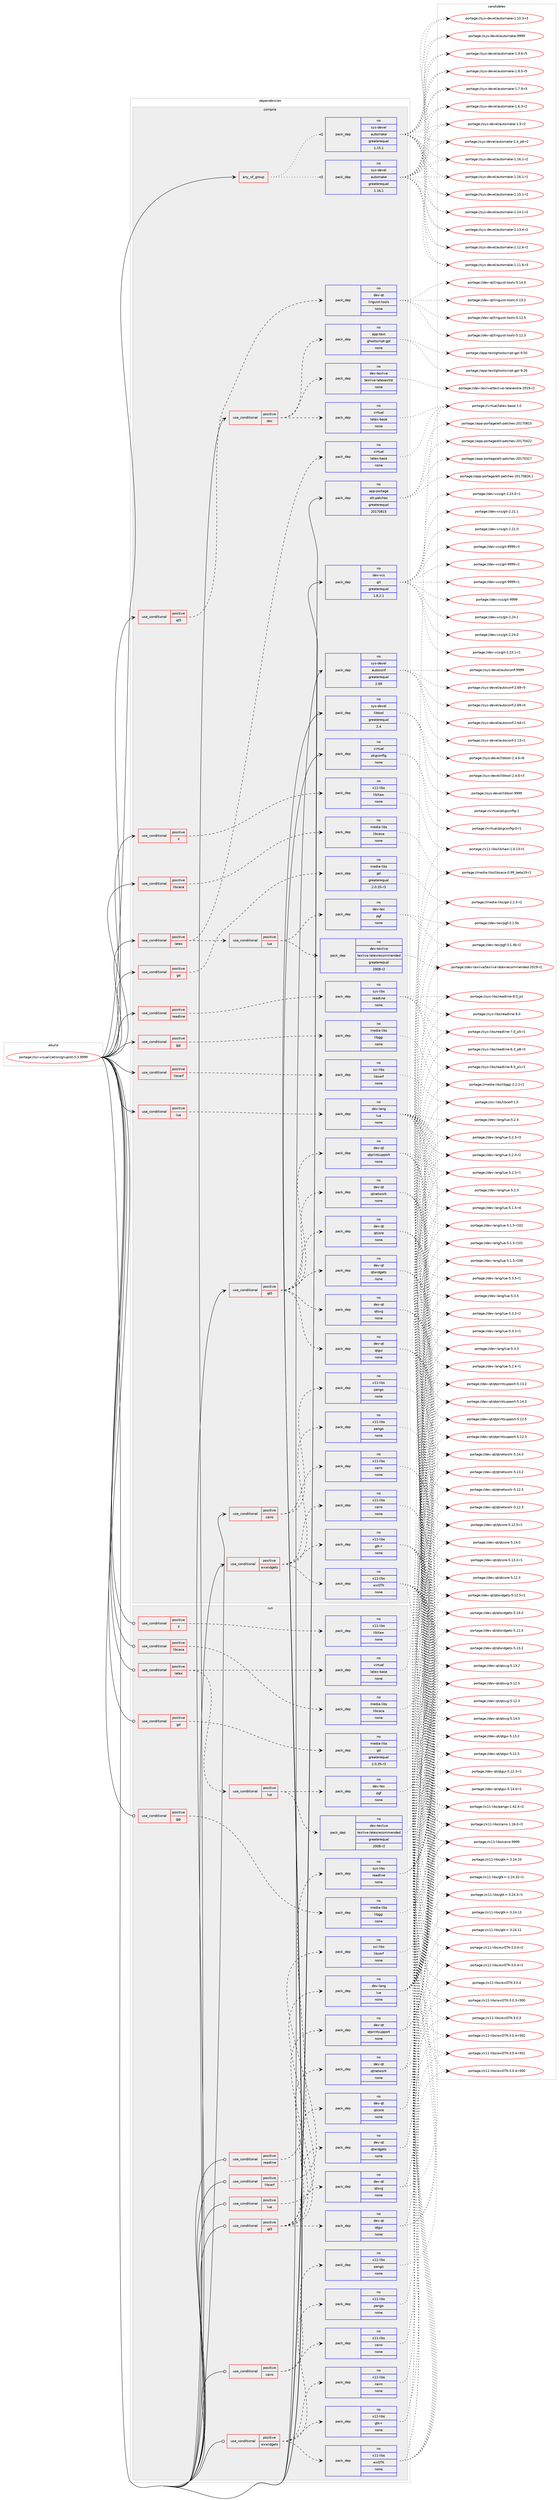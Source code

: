 digraph prolog {

# *************
# Graph options
# *************

newrank=true;
concentrate=true;
compound=true;
graph [rankdir=LR,fontname=Helvetica,fontsize=10,ranksep=1.5];#, ranksep=2.5, nodesep=0.2];
edge  [arrowhead=vee];
node  [fontname=Helvetica,fontsize=10];

# **********
# The ebuild
# **********

subgraph cluster_leftcol {
color=gray;
rank=same;
label=<<i>ebuild</i>>;
id [label="portage://sci-visualization/gnuplot-5.3.9999", color=red, width=4, href="../sci-visualization/gnuplot-5.3.9999.svg"];
}

# ****************
# The dependencies
# ****************

subgraph cluster_midcol {
color=gray;
label=<<i>dependencies</i>>;
subgraph cluster_compile {
fillcolor="#eeeeee";
style=filled;
label=<<i>compile</i>>;
subgraph any1486 {
dependency87752 [label=<<TABLE BORDER="0" CELLBORDER="1" CELLSPACING="0" CELLPADDING="4"><TR><TD CELLPADDING="10">any_of_group</TD></TR></TABLE>>, shape=none, color=red];subgraph pack70351 {
dependency87753 [label=<<TABLE BORDER="0" CELLBORDER="1" CELLSPACING="0" CELLPADDING="4" WIDTH="220"><TR><TD ROWSPAN="6" CELLPADDING="30">pack_dep</TD></TR><TR><TD WIDTH="110">no</TD></TR><TR><TD>sys-devel</TD></TR><TR><TD>automake</TD></TR><TR><TD>greaterequal</TD></TR><TR><TD>1.16.1</TD></TR></TABLE>>, shape=none, color=blue];
}
dependency87752:e -> dependency87753:w [weight=20,style="dotted",arrowhead="oinv"];
subgraph pack70352 {
dependency87754 [label=<<TABLE BORDER="0" CELLBORDER="1" CELLSPACING="0" CELLPADDING="4" WIDTH="220"><TR><TD ROWSPAN="6" CELLPADDING="30">pack_dep</TD></TR><TR><TD WIDTH="110">no</TD></TR><TR><TD>sys-devel</TD></TR><TR><TD>automake</TD></TR><TR><TD>greaterequal</TD></TR><TR><TD>1.15.1</TD></TR></TABLE>>, shape=none, color=blue];
}
dependency87752:e -> dependency87754:w [weight=20,style="dotted",arrowhead="oinv"];
}
id:e -> dependency87752:w [weight=20,style="solid",arrowhead="vee"];
subgraph cond15835 {
dependency87755 [label=<<TABLE BORDER="0" CELLBORDER="1" CELLSPACING="0" CELLPADDING="4"><TR><TD ROWSPAN="3" CELLPADDING="10">use_conditional</TD></TR><TR><TD>positive</TD></TR><TR><TD>X</TD></TR></TABLE>>, shape=none, color=red];
subgraph pack70353 {
dependency87756 [label=<<TABLE BORDER="0" CELLBORDER="1" CELLSPACING="0" CELLPADDING="4" WIDTH="220"><TR><TD ROWSPAN="6" CELLPADDING="30">pack_dep</TD></TR><TR><TD WIDTH="110">no</TD></TR><TR><TD>x11-libs</TD></TR><TR><TD>libXaw</TD></TR><TR><TD>none</TD></TR><TR><TD></TD></TR></TABLE>>, shape=none, color=blue];
}
dependency87755:e -> dependency87756:w [weight=20,style="dashed",arrowhead="vee"];
}
id:e -> dependency87755:w [weight=20,style="solid",arrowhead="vee"];
subgraph cond15836 {
dependency87757 [label=<<TABLE BORDER="0" CELLBORDER="1" CELLSPACING="0" CELLPADDING="4"><TR><TD ROWSPAN="3" CELLPADDING="10">use_conditional</TD></TR><TR><TD>positive</TD></TR><TR><TD>cairo</TD></TR></TABLE>>, shape=none, color=red];
subgraph pack70354 {
dependency87758 [label=<<TABLE BORDER="0" CELLBORDER="1" CELLSPACING="0" CELLPADDING="4" WIDTH="220"><TR><TD ROWSPAN="6" CELLPADDING="30">pack_dep</TD></TR><TR><TD WIDTH="110">no</TD></TR><TR><TD>x11-libs</TD></TR><TR><TD>cairo</TD></TR><TR><TD>none</TD></TR><TR><TD></TD></TR></TABLE>>, shape=none, color=blue];
}
dependency87757:e -> dependency87758:w [weight=20,style="dashed",arrowhead="vee"];
subgraph pack70355 {
dependency87759 [label=<<TABLE BORDER="0" CELLBORDER="1" CELLSPACING="0" CELLPADDING="4" WIDTH="220"><TR><TD ROWSPAN="6" CELLPADDING="30">pack_dep</TD></TR><TR><TD WIDTH="110">no</TD></TR><TR><TD>x11-libs</TD></TR><TR><TD>pango</TD></TR><TR><TD>none</TD></TR><TR><TD></TD></TR></TABLE>>, shape=none, color=blue];
}
dependency87757:e -> dependency87759:w [weight=20,style="dashed",arrowhead="vee"];
}
id:e -> dependency87757:w [weight=20,style="solid",arrowhead="vee"];
subgraph cond15837 {
dependency87760 [label=<<TABLE BORDER="0" CELLBORDER="1" CELLSPACING="0" CELLPADDING="4"><TR><TD ROWSPAN="3" CELLPADDING="10">use_conditional</TD></TR><TR><TD>positive</TD></TR><TR><TD>doc</TD></TR></TABLE>>, shape=none, color=red];
subgraph pack70356 {
dependency87761 [label=<<TABLE BORDER="0" CELLBORDER="1" CELLSPACING="0" CELLPADDING="4" WIDTH="220"><TR><TD ROWSPAN="6" CELLPADDING="30">pack_dep</TD></TR><TR><TD WIDTH="110">no</TD></TR><TR><TD>virtual</TD></TR><TR><TD>latex-base</TD></TR><TR><TD>none</TD></TR><TR><TD></TD></TR></TABLE>>, shape=none, color=blue];
}
dependency87760:e -> dependency87761:w [weight=20,style="dashed",arrowhead="vee"];
subgraph pack70357 {
dependency87762 [label=<<TABLE BORDER="0" CELLBORDER="1" CELLSPACING="0" CELLPADDING="4" WIDTH="220"><TR><TD ROWSPAN="6" CELLPADDING="30">pack_dep</TD></TR><TR><TD WIDTH="110">no</TD></TR><TR><TD>dev-texlive</TD></TR><TR><TD>texlive-latexextra</TD></TR><TR><TD>none</TD></TR><TR><TD></TD></TR></TABLE>>, shape=none, color=blue];
}
dependency87760:e -> dependency87762:w [weight=20,style="dashed",arrowhead="vee"];
subgraph pack70358 {
dependency87763 [label=<<TABLE BORDER="0" CELLBORDER="1" CELLSPACING="0" CELLPADDING="4" WIDTH="220"><TR><TD ROWSPAN="6" CELLPADDING="30">pack_dep</TD></TR><TR><TD WIDTH="110">no</TD></TR><TR><TD>app-text</TD></TR><TR><TD>ghostscript-gpl</TD></TR><TR><TD>none</TD></TR><TR><TD></TD></TR></TABLE>>, shape=none, color=blue];
}
dependency87760:e -> dependency87763:w [weight=20,style="dashed",arrowhead="vee"];
}
id:e -> dependency87760:w [weight=20,style="solid",arrowhead="vee"];
subgraph cond15838 {
dependency87764 [label=<<TABLE BORDER="0" CELLBORDER="1" CELLSPACING="0" CELLPADDING="4"><TR><TD ROWSPAN="3" CELLPADDING="10">use_conditional</TD></TR><TR><TD>positive</TD></TR><TR><TD>gd</TD></TR></TABLE>>, shape=none, color=red];
subgraph pack70359 {
dependency87765 [label=<<TABLE BORDER="0" CELLBORDER="1" CELLSPACING="0" CELLPADDING="4" WIDTH="220"><TR><TD ROWSPAN="6" CELLPADDING="30">pack_dep</TD></TR><TR><TD WIDTH="110">no</TD></TR><TR><TD>media-libs</TD></TR><TR><TD>gd</TD></TR><TR><TD>greaterequal</TD></TR><TR><TD>2.0.35-r3</TD></TR></TABLE>>, shape=none, color=blue];
}
dependency87764:e -> dependency87765:w [weight=20,style="dashed",arrowhead="vee"];
}
id:e -> dependency87764:w [weight=20,style="solid",arrowhead="vee"];
subgraph cond15839 {
dependency87766 [label=<<TABLE BORDER="0" CELLBORDER="1" CELLSPACING="0" CELLPADDING="4"><TR><TD ROWSPAN="3" CELLPADDING="10">use_conditional</TD></TR><TR><TD>positive</TD></TR><TR><TD>ggi</TD></TR></TABLE>>, shape=none, color=red];
subgraph pack70360 {
dependency87767 [label=<<TABLE BORDER="0" CELLBORDER="1" CELLSPACING="0" CELLPADDING="4" WIDTH="220"><TR><TD ROWSPAN="6" CELLPADDING="30">pack_dep</TD></TR><TR><TD WIDTH="110">no</TD></TR><TR><TD>media-libs</TD></TR><TR><TD>libggi</TD></TR><TR><TD>none</TD></TR><TR><TD></TD></TR></TABLE>>, shape=none, color=blue];
}
dependency87766:e -> dependency87767:w [weight=20,style="dashed",arrowhead="vee"];
}
id:e -> dependency87766:w [weight=20,style="solid",arrowhead="vee"];
subgraph cond15840 {
dependency87768 [label=<<TABLE BORDER="0" CELLBORDER="1" CELLSPACING="0" CELLPADDING="4"><TR><TD ROWSPAN="3" CELLPADDING="10">use_conditional</TD></TR><TR><TD>positive</TD></TR><TR><TD>latex</TD></TR></TABLE>>, shape=none, color=red];
subgraph pack70361 {
dependency87769 [label=<<TABLE BORDER="0" CELLBORDER="1" CELLSPACING="0" CELLPADDING="4" WIDTH="220"><TR><TD ROWSPAN="6" CELLPADDING="30">pack_dep</TD></TR><TR><TD WIDTH="110">no</TD></TR><TR><TD>virtual</TD></TR><TR><TD>latex-base</TD></TR><TR><TD>none</TD></TR><TR><TD></TD></TR></TABLE>>, shape=none, color=blue];
}
dependency87768:e -> dependency87769:w [weight=20,style="dashed",arrowhead="vee"];
subgraph cond15841 {
dependency87770 [label=<<TABLE BORDER="0" CELLBORDER="1" CELLSPACING="0" CELLPADDING="4"><TR><TD ROWSPAN="3" CELLPADDING="10">use_conditional</TD></TR><TR><TD>positive</TD></TR><TR><TD>lua</TD></TR></TABLE>>, shape=none, color=red];
subgraph pack70362 {
dependency87771 [label=<<TABLE BORDER="0" CELLBORDER="1" CELLSPACING="0" CELLPADDING="4" WIDTH="220"><TR><TD ROWSPAN="6" CELLPADDING="30">pack_dep</TD></TR><TR><TD WIDTH="110">no</TD></TR><TR><TD>dev-tex</TD></TR><TR><TD>pgf</TD></TR><TR><TD>none</TD></TR><TR><TD></TD></TR></TABLE>>, shape=none, color=blue];
}
dependency87770:e -> dependency87771:w [weight=20,style="dashed",arrowhead="vee"];
subgraph pack70363 {
dependency87772 [label=<<TABLE BORDER="0" CELLBORDER="1" CELLSPACING="0" CELLPADDING="4" WIDTH="220"><TR><TD ROWSPAN="6" CELLPADDING="30">pack_dep</TD></TR><TR><TD WIDTH="110">no</TD></TR><TR><TD>dev-texlive</TD></TR><TR><TD>texlive-latexrecommended</TD></TR><TR><TD>greaterequal</TD></TR><TR><TD>2008-r2</TD></TR></TABLE>>, shape=none, color=blue];
}
dependency87770:e -> dependency87772:w [weight=20,style="dashed",arrowhead="vee"];
}
dependency87768:e -> dependency87770:w [weight=20,style="dashed",arrowhead="vee"];
}
id:e -> dependency87768:w [weight=20,style="solid",arrowhead="vee"];
subgraph cond15842 {
dependency87773 [label=<<TABLE BORDER="0" CELLBORDER="1" CELLSPACING="0" CELLPADDING="4"><TR><TD ROWSPAN="3" CELLPADDING="10">use_conditional</TD></TR><TR><TD>positive</TD></TR><TR><TD>libcaca</TD></TR></TABLE>>, shape=none, color=red];
subgraph pack70364 {
dependency87774 [label=<<TABLE BORDER="0" CELLBORDER="1" CELLSPACING="0" CELLPADDING="4" WIDTH="220"><TR><TD ROWSPAN="6" CELLPADDING="30">pack_dep</TD></TR><TR><TD WIDTH="110">no</TD></TR><TR><TD>media-libs</TD></TR><TR><TD>libcaca</TD></TR><TR><TD>none</TD></TR><TR><TD></TD></TR></TABLE>>, shape=none, color=blue];
}
dependency87773:e -> dependency87774:w [weight=20,style="dashed",arrowhead="vee"];
}
id:e -> dependency87773:w [weight=20,style="solid",arrowhead="vee"];
subgraph cond15843 {
dependency87775 [label=<<TABLE BORDER="0" CELLBORDER="1" CELLSPACING="0" CELLPADDING="4"><TR><TD ROWSPAN="3" CELLPADDING="10">use_conditional</TD></TR><TR><TD>positive</TD></TR><TR><TD>libcerf</TD></TR></TABLE>>, shape=none, color=red];
subgraph pack70365 {
dependency87776 [label=<<TABLE BORDER="0" CELLBORDER="1" CELLSPACING="0" CELLPADDING="4" WIDTH="220"><TR><TD ROWSPAN="6" CELLPADDING="30">pack_dep</TD></TR><TR><TD WIDTH="110">no</TD></TR><TR><TD>sci-libs</TD></TR><TR><TD>libcerf</TD></TR><TR><TD>none</TD></TR><TR><TD></TD></TR></TABLE>>, shape=none, color=blue];
}
dependency87775:e -> dependency87776:w [weight=20,style="dashed",arrowhead="vee"];
}
id:e -> dependency87775:w [weight=20,style="solid",arrowhead="vee"];
subgraph cond15844 {
dependency87777 [label=<<TABLE BORDER="0" CELLBORDER="1" CELLSPACING="0" CELLPADDING="4"><TR><TD ROWSPAN="3" CELLPADDING="10">use_conditional</TD></TR><TR><TD>positive</TD></TR><TR><TD>lua</TD></TR></TABLE>>, shape=none, color=red];
subgraph pack70366 {
dependency87778 [label=<<TABLE BORDER="0" CELLBORDER="1" CELLSPACING="0" CELLPADDING="4" WIDTH="220"><TR><TD ROWSPAN="6" CELLPADDING="30">pack_dep</TD></TR><TR><TD WIDTH="110">no</TD></TR><TR><TD>dev-lang</TD></TR><TR><TD>lua</TD></TR><TR><TD>none</TD></TR><TR><TD></TD></TR></TABLE>>, shape=none, color=blue];
}
dependency87777:e -> dependency87778:w [weight=20,style="dashed",arrowhead="vee"];
}
id:e -> dependency87777:w [weight=20,style="solid",arrowhead="vee"];
subgraph cond15845 {
dependency87779 [label=<<TABLE BORDER="0" CELLBORDER="1" CELLSPACING="0" CELLPADDING="4"><TR><TD ROWSPAN="3" CELLPADDING="10">use_conditional</TD></TR><TR><TD>positive</TD></TR><TR><TD>qt5</TD></TR></TABLE>>, shape=none, color=red];
subgraph pack70367 {
dependency87780 [label=<<TABLE BORDER="0" CELLBORDER="1" CELLSPACING="0" CELLPADDING="4" WIDTH="220"><TR><TD ROWSPAN="6" CELLPADDING="30">pack_dep</TD></TR><TR><TD WIDTH="110">no</TD></TR><TR><TD>dev-qt</TD></TR><TR><TD>linguist-tools</TD></TR><TR><TD>none</TD></TR><TR><TD></TD></TR></TABLE>>, shape=none, color=blue];
}
dependency87779:e -> dependency87780:w [weight=20,style="dashed",arrowhead="vee"];
}
id:e -> dependency87779:w [weight=20,style="solid",arrowhead="vee"];
subgraph cond15846 {
dependency87781 [label=<<TABLE BORDER="0" CELLBORDER="1" CELLSPACING="0" CELLPADDING="4"><TR><TD ROWSPAN="3" CELLPADDING="10">use_conditional</TD></TR><TR><TD>positive</TD></TR><TR><TD>qt5</TD></TR></TABLE>>, shape=none, color=red];
subgraph pack70368 {
dependency87782 [label=<<TABLE BORDER="0" CELLBORDER="1" CELLSPACING="0" CELLPADDING="4" WIDTH="220"><TR><TD ROWSPAN="6" CELLPADDING="30">pack_dep</TD></TR><TR><TD WIDTH="110">no</TD></TR><TR><TD>dev-qt</TD></TR><TR><TD>qtcore</TD></TR><TR><TD>none</TD></TR><TR><TD></TD></TR></TABLE>>, shape=none, color=blue];
}
dependency87781:e -> dependency87782:w [weight=20,style="dashed",arrowhead="vee"];
subgraph pack70369 {
dependency87783 [label=<<TABLE BORDER="0" CELLBORDER="1" CELLSPACING="0" CELLPADDING="4" WIDTH="220"><TR><TD ROWSPAN="6" CELLPADDING="30">pack_dep</TD></TR><TR><TD WIDTH="110">no</TD></TR><TR><TD>dev-qt</TD></TR><TR><TD>qtgui</TD></TR><TR><TD>none</TD></TR><TR><TD></TD></TR></TABLE>>, shape=none, color=blue];
}
dependency87781:e -> dependency87783:w [weight=20,style="dashed",arrowhead="vee"];
subgraph pack70370 {
dependency87784 [label=<<TABLE BORDER="0" CELLBORDER="1" CELLSPACING="0" CELLPADDING="4" WIDTH="220"><TR><TD ROWSPAN="6" CELLPADDING="30">pack_dep</TD></TR><TR><TD WIDTH="110">no</TD></TR><TR><TD>dev-qt</TD></TR><TR><TD>qtnetwork</TD></TR><TR><TD>none</TD></TR><TR><TD></TD></TR></TABLE>>, shape=none, color=blue];
}
dependency87781:e -> dependency87784:w [weight=20,style="dashed",arrowhead="vee"];
subgraph pack70371 {
dependency87785 [label=<<TABLE BORDER="0" CELLBORDER="1" CELLSPACING="0" CELLPADDING="4" WIDTH="220"><TR><TD ROWSPAN="6" CELLPADDING="30">pack_dep</TD></TR><TR><TD WIDTH="110">no</TD></TR><TR><TD>dev-qt</TD></TR><TR><TD>qtprintsupport</TD></TR><TR><TD>none</TD></TR><TR><TD></TD></TR></TABLE>>, shape=none, color=blue];
}
dependency87781:e -> dependency87785:w [weight=20,style="dashed",arrowhead="vee"];
subgraph pack70372 {
dependency87786 [label=<<TABLE BORDER="0" CELLBORDER="1" CELLSPACING="0" CELLPADDING="4" WIDTH="220"><TR><TD ROWSPAN="6" CELLPADDING="30">pack_dep</TD></TR><TR><TD WIDTH="110">no</TD></TR><TR><TD>dev-qt</TD></TR><TR><TD>qtsvg</TD></TR><TR><TD>none</TD></TR><TR><TD></TD></TR></TABLE>>, shape=none, color=blue];
}
dependency87781:e -> dependency87786:w [weight=20,style="dashed",arrowhead="vee"];
subgraph pack70373 {
dependency87787 [label=<<TABLE BORDER="0" CELLBORDER="1" CELLSPACING="0" CELLPADDING="4" WIDTH="220"><TR><TD ROWSPAN="6" CELLPADDING="30">pack_dep</TD></TR><TR><TD WIDTH="110">no</TD></TR><TR><TD>dev-qt</TD></TR><TR><TD>qtwidgets</TD></TR><TR><TD>none</TD></TR><TR><TD></TD></TR></TABLE>>, shape=none, color=blue];
}
dependency87781:e -> dependency87787:w [weight=20,style="dashed",arrowhead="vee"];
}
id:e -> dependency87781:w [weight=20,style="solid",arrowhead="vee"];
subgraph cond15847 {
dependency87788 [label=<<TABLE BORDER="0" CELLBORDER="1" CELLSPACING="0" CELLPADDING="4"><TR><TD ROWSPAN="3" CELLPADDING="10">use_conditional</TD></TR><TR><TD>positive</TD></TR><TR><TD>readline</TD></TR></TABLE>>, shape=none, color=red];
subgraph pack70374 {
dependency87789 [label=<<TABLE BORDER="0" CELLBORDER="1" CELLSPACING="0" CELLPADDING="4" WIDTH="220"><TR><TD ROWSPAN="6" CELLPADDING="30">pack_dep</TD></TR><TR><TD WIDTH="110">no</TD></TR><TR><TD>sys-libs</TD></TR><TR><TD>readline</TD></TR><TR><TD>none</TD></TR><TR><TD></TD></TR></TABLE>>, shape=none, color=blue];
}
dependency87788:e -> dependency87789:w [weight=20,style="dashed",arrowhead="vee"];
}
id:e -> dependency87788:w [weight=20,style="solid",arrowhead="vee"];
subgraph cond15848 {
dependency87790 [label=<<TABLE BORDER="0" CELLBORDER="1" CELLSPACING="0" CELLPADDING="4"><TR><TD ROWSPAN="3" CELLPADDING="10">use_conditional</TD></TR><TR><TD>positive</TD></TR><TR><TD>wxwidgets</TD></TR></TABLE>>, shape=none, color=red];
subgraph pack70375 {
dependency87791 [label=<<TABLE BORDER="0" CELLBORDER="1" CELLSPACING="0" CELLPADDING="4" WIDTH="220"><TR><TD ROWSPAN="6" CELLPADDING="30">pack_dep</TD></TR><TR><TD WIDTH="110">no</TD></TR><TR><TD>x11-libs</TD></TR><TR><TD>wxGTK</TD></TR><TR><TD>none</TD></TR><TR><TD></TD></TR></TABLE>>, shape=none, color=blue];
}
dependency87790:e -> dependency87791:w [weight=20,style="dashed",arrowhead="vee"];
subgraph pack70376 {
dependency87792 [label=<<TABLE BORDER="0" CELLBORDER="1" CELLSPACING="0" CELLPADDING="4" WIDTH="220"><TR><TD ROWSPAN="6" CELLPADDING="30">pack_dep</TD></TR><TR><TD WIDTH="110">no</TD></TR><TR><TD>x11-libs</TD></TR><TR><TD>cairo</TD></TR><TR><TD>none</TD></TR><TR><TD></TD></TR></TABLE>>, shape=none, color=blue];
}
dependency87790:e -> dependency87792:w [weight=20,style="dashed",arrowhead="vee"];
subgraph pack70377 {
dependency87793 [label=<<TABLE BORDER="0" CELLBORDER="1" CELLSPACING="0" CELLPADDING="4" WIDTH="220"><TR><TD ROWSPAN="6" CELLPADDING="30">pack_dep</TD></TR><TR><TD WIDTH="110">no</TD></TR><TR><TD>x11-libs</TD></TR><TR><TD>pango</TD></TR><TR><TD>none</TD></TR><TR><TD></TD></TR></TABLE>>, shape=none, color=blue];
}
dependency87790:e -> dependency87793:w [weight=20,style="dashed",arrowhead="vee"];
subgraph pack70378 {
dependency87794 [label=<<TABLE BORDER="0" CELLBORDER="1" CELLSPACING="0" CELLPADDING="4" WIDTH="220"><TR><TD ROWSPAN="6" CELLPADDING="30">pack_dep</TD></TR><TR><TD WIDTH="110">no</TD></TR><TR><TD>x11-libs</TD></TR><TR><TD>gtk+</TD></TR><TR><TD>none</TD></TR><TR><TD></TD></TR></TABLE>>, shape=none, color=blue];
}
dependency87790:e -> dependency87794:w [weight=20,style="dashed",arrowhead="vee"];
}
id:e -> dependency87790:w [weight=20,style="solid",arrowhead="vee"];
subgraph pack70379 {
dependency87795 [label=<<TABLE BORDER="0" CELLBORDER="1" CELLSPACING="0" CELLPADDING="4" WIDTH="220"><TR><TD ROWSPAN="6" CELLPADDING="30">pack_dep</TD></TR><TR><TD WIDTH="110">no</TD></TR><TR><TD>app-portage</TD></TR><TR><TD>elt-patches</TD></TR><TR><TD>greaterequal</TD></TR><TR><TD>20170815</TD></TR></TABLE>>, shape=none, color=blue];
}
id:e -> dependency87795:w [weight=20,style="solid",arrowhead="vee"];
subgraph pack70380 {
dependency87796 [label=<<TABLE BORDER="0" CELLBORDER="1" CELLSPACING="0" CELLPADDING="4" WIDTH="220"><TR><TD ROWSPAN="6" CELLPADDING="30">pack_dep</TD></TR><TR><TD WIDTH="110">no</TD></TR><TR><TD>dev-vcs</TD></TR><TR><TD>git</TD></TR><TR><TD>greaterequal</TD></TR><TR><TD>1.8.2.1</TD></TR></TABLE>>, shape=none, color=blue];
}
id:e -> dependency87796:w [weight=20,style="solid",arrowhead="vee"];
subgraph pack70381 {
dependency87797 [label=<<TABLE BORDER="0" CELLBORDER="1" CELLSPACING="0" CELLPADDING="4" WIDTH="220"><TR><TD ROWSPAN="6" CELLPADDING="30">pack_dep</TD></TR><TR><TD WIDTH="110">no</TD></TR><TR><TD>sys-devel</TD></TR><TR><TD>autoconf</TD></TR><TR><TD>greaterequal</TD></TR><TR><TD>2.69</TD></TR></TABLE>>, shape=none, color=blue];
}
id:e -> dependency87797:w [weight=20,style="solid",arrowhead="vee"];
subgraph pack70382 {
dependency87798 [label=<<TABLE BORDER="0" CELLBORDER="1" CELLSPACING="0" CELLPADDING="4" WIDTH="220"><TR><TD ROWSPAN="6" CELLPADDING="30">pack_dep</TD></TR><TR><TD WIDTH="110">no</TD></TR><TR><TD>sys-devel</TD></TR><TR><TD>libtool</TD></TR><TR><TD>greaterequal</TD></TR><TR><TD>2.4</TD></TR></TABLE>>, shape=none, color=blue];
}
id:e -> dependency87798:w [weight=20,style="solid",arrowhead="vee"];
subgraph pack70383 {
dependency87799 [label=<<TABLE BORDER="0" CELLBORDER="1" CELLSPACING="0" CELLPADDING="4" WIDTH="220"><TR><TD ROWSPAN="6" CELLPADDING="30">pack_dep</TD></TR><TR><TD WIDTH="110">no</TD></TR><TR><TD>virtual</TD></TR><TR><TD>pkgconfig</TD></TR><TR><TD>none</TD></TR><TR><TD></TD></TR></TABLE>>, shape=none, color=blue];
}
id:e -> dependency87799:w [weight=20,style="solid",arrowhead="vee"];
}
subgraph cluster_compileandrun {
fillcolor="#eeeeee";
style=filled;
label=<<i>compile and run</i>>;
}
subgraph cluster_run {
fillcolor="#eeeeee";
style=filled;
label=<<i>run</i>>;
subgraph cond15849 {
dependency87800 [label=<<TABLE BORDER="0" CELLBORDER="1" CELLSPACING="0" CELLPADDING="4"><TR><TD ROWSPAN="3" CELLPADDING="10">use_conditional</TD></TR><TR><TD>positive</TD></TR><TR><TD>X</TD></TR></TABLE>>, shape=none, color=red];
subgraph pack70384 {
dependency87801 [label=<<TABLE BORDER="0" CELLBORDER="1" CELLSPACING="0" CELLPADDING="4" WIDTH="220"><TR><TD ROWSPAN="6" CELLPADDING="30">pack_dep</TD></TR><TR><TD WIDTH="110">no</TD></TR><TR><TD>x11-libs</TD></TR><TR><TD>libXaw</TD></TR><TR><TD>none</TD></TR><TR><TD></TD></TR></TABLE>>, shape=none, color=blue];
}
dependency87800:e -> dependency87801:w [weight=20,style="dashed",arrowhead="vee"];
}
id:e -> dependency87800:w [weight=20,style="solid",arrowhead="odot"];
subgraph cond15850 {
dependency87802 [label=<<TABLE BORDER="0" CELLBORDER="1" CELLSPACING="0" CELLPADDING="4"><TR><TD ROWSPAN="3" CELLPADDING="10">use_conditional</TD></TR><TR><TD>positive</TD></TR><TR><TD>cairo</TD></TR></TABLE>>, shape=none, color=red];
subgraph pack70385 {
dependency87803 [label=<<TABLE BORDER="0" CELLBORDER="1" CELLSPACING="0" CELLPADDING="4" WIDTH="220"><TR><TD ROWSPAN="6" CELLPADDING="30">pack_dep</TD></TR><TR><TD WIDTH="110">no</TD></TR><TR><TD>x11-libs</TD></TR><TR><TD>cairo</TD></TR><TR><TD>none</TD></TR><TR><TD></TD></TR></TABLE>>, shape=none, color=blue];
}
dependency87802:e -> dependency87803:w [weight=20,style="dashed",arrowhead="vee"];
subgraph pack70386 {
dependency87804 [label=<<TABLE BORDER="0" CELLBORDER="1" CELLSPACING="0" CELLPADDING="4" WIDTH="220"><TR><TD ROWSPAN="6" CELLPADDING="30">pack_dep</TD></TR><TR><TD WIDTH="110">no</TD></TR><TR><TD>x11-libs</TD></TR><TR><TD>pango</TD></TR><TR><TD>none</TD></TR><TR><TD></TD></TR></TABLE>>, shape=none, color=blue];
}
dependency87802:e -> dependency87804:w [weight=20,style="dashed",arrowhead="vee"];
}
id:e -> dependency87802:w [weight=20,style="solid",arrowhead="odot"];
subgraph cond15851 {
dependency87805 [label=<<TABLE BORDER="0" CELLBORDER="1" CELLSPACING="0" CELLPADDING="4"><TR><TD ROWSPAN="3" CELLPADDING="10">use_conditional</TD></TR><TR><TD>positive</TD></TR><TR><TD>gd</TD></TR></TABLE>>, shape=none, color=red];
subgraph pack70387 {
dependency87806 [label=<<TABLE BORDER="0" CELLBORDER="1" CELLSPACING="0" CELLPADDING="4" WIDTH="220"><TR><TD ROWSPAN="6" CELLPADDING="30">pack_dep</TD></TR><TR><TD WIDTH="110">no</TD></TR><TR><TD>media-libs</TD></TR><TR><TD>gd</TD></TR><TR><TD>greaterequal</TD></TR><TR><TD>2.0.35-r3</TD></TR></TABLE>>, shape=none, color=blue];
}
dependency87805:e -> dependency87806:w [weight=20,style="dashed",arrowhead="vee"];
}
id:e -> dependency87805:w [weight=20,style="solid",arrowhead="odot"];
subgraph cond15852 {
dependency87807 [label=<<TABLE BORDER="0" CELLBORDER="1" CELLSPACING="0" CELLPADDING="4"><TR><TD ROWSPAN="3" CELLPADDING="10">use_conditional</TD></TR><TR><TD>positive</TD></TR><TR><TD>ggi</TD></TR></TABLE>>, shape=none, color=red];
subgraph pack70388 {
dependency87808 [label=<<TABLE BORDER="0" CELLBORDER="1" CELLSPACING="0" CELLPADDING="4" WIDTH="220"><TR><TD ROWSPAN="6" CELLPADDING="30">pack_dep</TD></TR><TR><TD WIDTH="110">no</TD></TR><TR><TD>media-libs</TD></TR><TR><TD>libggi</TD></TR><TR><TD>none</TD></TR><TR><TD></TD></TR></TABLE>>, shape=none, color=blue];
}
dependency87807:e -> dependency87808:w [weight=20,style="dashed",arrowhead="vee"];
}
id:e -> dependency87807:w [weight=20,style="solid",arrowhead="odot"];
subgraph cond15853 {
dependency87809 [label=<<TABLE BORDER="0" CELLBORDER="1" CELLSPACING="0" CELLPADDING="4"><TR><TD ROWSPAN="3" CELLPADDING="10">use_conditional</TD></TR><TR><TD>positive</TD></TR><TR><TD>latex</TD></TR></TABLE>>, shape=none, color=red];
subgraph pack70389 {
dependency87810 [label=<<TABLE BORDER="0" CELLBORDER="1" CELLSPACING="0" CELLPADDING="4" WIDTH="220"><TR><TD ROWSPAN="6" CELLPADDING="30">pack_dep</TD></TR><TR><TD WIDTH="110">no</TD></TR><TR><TD>virtual</TD></TR><TR><TD>latex-base</TD></TR><TR><TD>none</TD></TR><TR><TD></TD></TR></TABLE>>, shape=none, color=blue];
}
dependency87809:e -> dependency87810:w [weight=20,style="dashed",arrowhead="vee"];
subgraph cond15854 {
dependency87811 [label=<<TABLE BORDER="0" CELLBORDER="1" CELLSPACING="0" CELLPADDING="4"><TR><TD ROWSPAN="3" CELLPADDING="10">use_conditional</TD></TR><TR><TD>positive</TD></TR><TR><TD>lua</TD></TR></TABLE>>, shape=none, color=red];
subgraph pack70390 {
dependency87812 [label=<<TABLE BORDER="0" CELLBORDER="1" CELLSPACING="0" CELLPADDING="4" WIDTH="220"><TR><TD ROWSPAN="6" CELLPADDING="30">pack_dep</TD></TR><TR><TD WIDTH="110">no</TD></TR><TR><TD>dev-tex</TD></TR><TR><TD>pgf</TD></TR><TR><TD>none</TD></TR><TR><TD></TD></TR></TABLE>>, shape=none, color=blue];
}
dependency87811:e -> dependency87812:w [weight=20,style="dashed",arrowhead="vee"];
subgraph pack70391 {
dependency87813 [label=<<TABLE BORDER="0" CELLBORDER="1" CELLSPACING="0" CELLPADDING="4" WIDTH="220"><TR><TD ROWSPAN="6" CELLPADDING="30">pack_dep</TD></TR><TR><TD WIDTH="110">no</TD></TR><TR><TD>dev-texlive</TD></TR><TR><TD>texlive-latexrecommended</TD></TR><TR><TD>greaterequal</TD></TR><TR><TD>2008-r2</TD></TR></TABLE>>, shape=none, color=blue];
}
dependency87811:e -> dependency87813:w [weight=20,style="dashed",arrowhead="vee"];
}
dependency87809:e -> dependency87811:w [weight=20,style="dashed",arrowhead="vee"];
}
id:e -> dependency87809:w [weight=20,style="solid",arrowhead="odot"];
subgraph cond15855 {
dependency87814 [label=<<TABLE BORDER="0" CELLBORDER="1" CELLSPACING="0" CELLPADDING="4"><TR><TD ROWSPAN="3" CELLPADDING="10">use_conditional</TD></TR><TR><TD>positive</TD></TR><TR><TD>libcaca</TD></TR></TABLE>>, shape=none, color=red];
subgraph pack70392 {
dependency87815 [label=<<TABLE BORDER="0" CELLBORDER="1" CELLSPACING="0" CELLPADDING="4" WIDTH="220"><TR><TD ROWSPAN="6" CELLPADDING="30">pack_dep</TD></TR><TR><TD WIDTH="110">no</TD></TR><TR><TD>media-libs</TD></TR><TR><TD>libcaca</TD></TR><TR><TD>none</TD></TR><TR><TD></TD></TR></TABLE>>, shape=none, color=blue];
}
dependency87814:e -> dependency87815:w [weight=20,style="dashed",arrowhead="vee"];
}
id:e -> dependency87814:w [weight=20,style="solid",arrowhead="odot"];
subgraph cond15856 {
dependency87816 [label=<<TABLE BORDER="0" CELLBORDER="1" CELLSPACING="0" CELLPADDING="4"><TR><TD ROWSPAN="3" CELLPADDING="10">use_conditional</TD></TR><TR><TD>positive</TD></TR><TR><TD>libcerf</TD></TR></TABLE>>, shape=none, color=red];
subgraph pack70393 {
dependency87817 [label=<<TABLE BORDER="0" CELLBORDER="1" CELLSPACING="0" CELLPADDING="4" WIDTH="220"><TR><TD ROWSPAN="6" CELLPADDING="30">pack_dep</TD></TR><TR><TD WIDTH="110">no</TD></TR><TR><TD>sci-libs</TD></TR><TR><TD>libcerf</TD></TR><TR><TD>none</TD></TR><TR><TD></TD></TR></TABLE>>, shape=none, color=blue];
}
dependency87816:e -> dependency87817:w [weight=20,style="dashed",arrowhead="vee"];
}
id:e -> dependency87816:w [weight=20,style="solid",arrowhead="odot"];
subgraph cond15857 {
dependency87818 [label=<<TABLE BORDER="0" CELLBORDER="1" CELLSPACING="0" CELLPADDING="4"><TR><TD ROWSPAN="3" CELLPADDING="10">use_conditional</TD></TR><TR><TD>positive</TD></TR><TR><TD>lua</TD></TR></TABLE>>, shape=none, color=red];
subgraph pack70394 {
dependency87819 [label=<<TABLE BORDER="0" CELLBORDER="1" CELLSPACING="0" CELLPADDING="4" WIDTH="220"><TR><TD ROWSPAN="6" CELLPADDING="30">pack_dep</TD></TR><TR><TD WIDTH="110">no</TD></TR><TR><TD>dev-lang</TD></TR><TR><TD>lua</TD></TR><TR><TD>none</TD></TR><TR><TD></TD></TR></TABLE>>, shape=none, color=blue];
}
dependency87818:e -> dependency87819:w [weight=20,style="dashed",arrowhead="vee"];
}
id:e -> dependency87818:w [weight=20,style="solid",arrowhead="odot"];
subgraph cond15858 {
dependency87820 [label=<<TABLE BORDER="0" CELLBORDER="1" CELLSPACING="0" CELLPADDING="4"><TR><TD ROWSPAN="3" CELLPADDING="10">use_conditional</TD></TR><TR><TD>positive</TD></TR><TR><TD>qt5</TD></TR></TABLE>>, shape=none, color=red];
subgraph pack70395 {
dependency87821 [label=<<TABLE BORDER="0" CELLBORDER="1" CELLSPACING="0" CELLPADDING="4" WIDTH="220"><TR><TD ROWSPAN="6" CELLPADDING="30">pack_dep</TD></TR><TR><TD WIDTH="110">no</TD></TR><TR><TD>dev-qt</TD></TR><TR><TD>qtcore</TD></TR><TR><TD>none</TD></TR><TR><TD></TD></TR></TABLE>>, shape=none, color=blue];
}
dependency87820:e -> dependency87821:w [weight=20,style="dashed",arrowhead="vee"];
subgraph pack70396 {
dependency87822 [label=<<TABLE BORDER="0" CELLBORDER="1" CELLSPACING="0" CELLPADDING="4" WIDTH="220"><TR><TD ROWSPAN="6" CELLPADDING="30">pack_dep</TD></TR><TR><TD WIDTH="110">no</TD></TR><TR><TD>dev-qt</TD></TR><TR><TD>qtgui</TD></TR><TR><TD>none</TD></TR><TR><TD></TD></TR></TABLE>>, shape=none, color=blue];
}
dependency87820:e -> dependency87822:w [weight=20,style="dashed",arrowhead="vee"];
subgraph pack70397 {
dependency87823 [label=<<TABLE BORDER="0" CELLBORDER="1" CELLSPACING="0" CELLPADDING="4" WIDTH="220"><TR><TD ROWSPAN="6" CELLPADDING="30">pack_dep</TD></TR><TR><TD WIDTH="110">no</TD></TR><TR><TD>dev-qt</TD></TR><TR><TD>qtnetwork</TD></TR><TR><TD>none</TD></TR><TR><TD></TD></TR></TABLE>>, shape=none, color=blue];
}
dependency87820:e -> dependency87823:w [weight=20,style="dashed",arrowhead="vee"];
subgraph pack70398 {
dependency87824 [label=<<TABLE BORDER="0" CELLBORDER="1" CELLSPACING="0" CELLPADDING="4" WIDTH="220"><TR><TD ROWSPAN="6" CELLPADDING="30">pack_dep</TD></TR><TR><TD WIDTH="110">no</TD></TR><TR><TD>dev-qt</TD></TR><TR><TD>qtprintsupport</TD></TR><TR><TD>none</TD></TR><TR><TD></TD></TR></TABLE>>, shape=none, color=blue];
}
dependency87820:e -> dependency87824:w [weight=20,style="dashed",arrowhead="vee"];
subgraph pack70399 {
dependency87825 [label=<<TABLE BORDER="0" CELLBORDER="1" CELLSPACING="0" CELLPADDING="4" WIDTH="220"><TR><TD ROWSPAN="6" CELLPADDING="30">pack_dep</TD></TR><TR><TD WIDTH="110">no</TD></TR><TR><TD>dev-qt</TD></TR><TR><TD>qtsvg</TD></TR><TR><TD>none</TD></TR><TR><TD></TD></TR></TABLE>>, shape=none, color=blue];
}
dependency87820:e -> dependency87825:w [weight=20,style="dashed",arrowhead="vee"];
subgraph pack70400 {
dependency87826 [label=<<TABLE BORDER="0" CELLBORDER="1" CELLSPACING="0" CELLPADDING="4" WIDTH="220"><TR><TD ROWSPAN="6" CELLPADDING="30">pack_dep</TD></TR><TR><TD WIDTH="110">no</TD></TR><TR><TD>dev-qt</TD></TR><TR><TD>qtwidgets</TD></TR><TR><TD>none</TD></TR><TR><TD></TD></TR></TABLE>>, shape=none, color=blue];
}
dependency87820:e -> dependency87826:w [weight=20,style="dashed",arrowhead="vee"];
}
id:e -> dependency87820:w [weight=20,style="solid",arrowhead="odot"];
subgraph cond15859 {
dependency87827 [label=<<TABLE BORDER="0" CELLBORDER="1" CELLSPACING="0" CELLPADDING="4"><TR><TD ROWSPAN="3" CELLPADDING="10">use_conditional</TD></TR><TR><TD>positive</TD></TR><TR><TD>readline</TD></TR></TABLE>>, shape=none, color=red];
subgraph pack70401 {
dependency87828 [label=<<TABLE BORDER="0" CELLBORDER="1" CELLSPACING="0" CELLPADDING="4" WIDTH="220"><TR><TD ROWSPAN="6" CELLPADDING="30">pack_dep</TD></TR><TR><TD WIDTH="110">no</TD></TR><TR><TD>sys-libs</TD></TR><TR><TD>readline</TD></TR><TR><TD>none</TD></TR><TR><TD></TD></TR></TABLE>>, shape=none, color=blue];
}
dependency87827:e -> dependency87828:w [weight=20,style="dashed",arrowhead="vee"];
}
id:e -> dependency87827:w [weight=20,style="solid",arrowhead="odot"];
subgraph cond15860 {
dependency87829 [label=<<TABLE BORDER="0" CELLBORDER="1" CELLSPACING="0" CELLPADDING="4"><TR><TD ROWSPAN="3" CELLPADDING="10">use_conditional</TD></TR><TR><TD>positive</TD></TR><TR><TD>wxwidgets</TD></TR></TABLE>>, shape=none, color=red];
subgraph pack70402 {
dependency87830 [label=<<TABLE BORDER="0" CELLBORDER="1" CELLSPACING="0" CELLPADDING="4" WIDTH="220"><TR><TD ROWSPAN="6" CELLPADDING="30">pack_dep</TD></TR><TR><TD WIDTH="110">no</TD></TR><TR><TD>x11-libs</TD></TR><TR><TD>wxGTK</TD></TR><TR><TD>none</TD></TR><TR><TD></TD></TR></TABLE>>, shape=none, color=blue];
}
dependency87829:e -> dependency87830:w [weight=20,style="dashed",arrowhead="vee"];
subgraph pack70403 {
dependency87831 [label=<<TABLE BORDER="0" CELLBORDER="1" CELLSPACING="0" CELLPADDING="4" WIDTH="220"><TR><TD ROWSPAN="6" CELLPADDING="30">pack_dep</TD></TR><TR><TD WIDTH="110">no</TD></TR><TR><TD>x11-libs</TD></TR><TR><TD>cairo</TD></TR><TR><TD>none</TD></TR><TR><TD></TD></TR></TABLE>>, shape=none, color=blue];
}
dependency87829:e -> dependency87831:w [weight=20,style="dashed",arrowhead="vee"];
subgraph pack70404 {
dependency87832 [label=<<TABLE BORDER="0" CELLBORDER="1" CELLSPACING="0" CELLPADDING="4" WIDTH="220"><TR><TD ROWSPAN="6" CELLPADDING="30">pack_dep</TD></TR><TR><TD WIDTH="110">no</TD></TR><TR><TD>x11-libs</TD></TR><TR><TD>pango</TD></TR><TR><TD>none</TD></TR><TR><TD></TD></TR></TABLE>>, shape=none, color=blue];
}
dependency87829:e -> dependency87832:w [weight=20,style="dashed",arrowhead="vee"];
subgraph pack70405 {
dependency87833 [label=<<TABLE BORDER="0" CELLBORDER="1" CELLSPACING="0" CELLPADDING="4" WIDTH="220"><TR><TD ROWSPAN="6" CELLPADDING="30">pack_dep</TD></TR><TR><TD WIDTH="110">no</TD></TR><TR><TD>x11-libs</TD></TR><TR><TD>gtk+</TD></TR><TR><TD>none</TD></TR><TR><TD></TD></TR></TABLE>>, shape=none, color=blue];
}
dependency87829:e -> dependency87833:w [weight=20,style="dashed",arrowhead="vee"];
}
id:e -> dependency87829:w [weight=20,style="solid",arrowhead="odot"];
}
}

# **************
# The candidates
# **************

subgraph cluster_choices {
rank=same;
color=gray;
label=<<i>candidates</i>>;

subgraph choice70351 {
color=black;
nodesep=1;
choice115121115451001011181011084797117116111109971071014557575757 [label="portage://sys-devel/automake-9999", color=red, width=4,href="../sys-devel/automake-9999.svg"];
choice115121115451001011181011084797117116111109971071014549465746544511453 [label="portage://sys-devel/automake-1.9.6-r5", color=red, width=4,href="../sys-devel/automake-1.9.6-r5.svg"];
choice115121115451001011181011084797117116111109971071014549465646534511453 [label="portage://sys-devel/automake-1.8.5-r5", color=red, width=4,href="../sys-devel/automake-1.8.5-r5.svg"];
choice115121115451001011181011084797117116111109971071014549465546574511451 [label="portage://sys-devel/automake-1.7.9-r3", color=red, width=4,href="../sys-devel/automake-1.7.9-r3.svg"];
choice115121115451001011181011084797117116111109971071014549465446514511450 [label="portage://sys-devel/automake-1.6.3-r2", color=red, width=4,href="../sys-devel/automake-1.6.3-r2.svg"];
choice11512111545100101118101108479711711611110997107101454946534511450 [label="portage://sys-devel/automake-1.5-r2", color=red, width=4,href="../sys-devel/automake-1.5-r2.svg"];
choice115121115451001011181011084797117116111109971071014549465295112544511450 [label="portage://sys-devel/automake-1.4_p6-r2", color=red, width=4,href="../sys-devel/automake-1.4_p6-r2.svg"];
choice11512111545100101118101108479711711611110997107101454946495446494511450 [label="portage://sys-devel/automake-1.16.1-r2", color=red, width=4,href="../sys-devel/automake-1.16.1-r2.svg"];
choice11512111545100101118101108479711711611110997107101454946495446494511449 [label="portage://sys-devel/automake-1.16.1-r1", color=red, width=4,href="../sys-devel/automake-1.16.1-r1.svg"];
choice11512111545100101118101108479711711611110997107101454946495346494511450 [label="portage://sys-devel/automake-1.15.1-r2", color=red, width=4,href="../sys-devel/automake-1.15.1-r2.svg"];
choice11512111545100101118101108479711711611110997107101454946495246494511450 [label="portage://sys-devel/automake-1.14.1-r2", color=red, width=4,href="../sys-devel/automake-1.14.1-r2.svg"];
choice11512111545100101118101108479711711611110997107101454946495146524511450 [label="portage://sys-devel/automake-1.13.4-r2", color=red, width=4,href="../sys-devel/automake-1.13.4-r2.svg"];
choice11512111545100101118101108479711711611110997107101454946495046544511450 [label="portage://sys-devel/automake-1.12.6-r2", color=red, width=4,href="../sys-devel/automake-1.12.6-r2.svg"];
choice11512111545100101118101108479711711611110997107101454946494946544511451 [label="portage://sys-devel/automake-1.11.6-r3", color=red, width=4,href="../sys-devel/automake-1.11.6-r3.svg"];
choice11512111545100101118101108479711711611110997107101454946494846514511451 [label="portage://sys-devel/automake-1.10.3-r3", color=red, width=4,href="../sys-devel/automake-1.10.3-r3.svg"];
dependency87753:e -> choice115121115451001011181011084797117116111109971071014557575757:w [style=dotted,weight="100"];
dependency87753:e -> choice115121115451001011181011084797117116111109971071014549465746544511453:w [style=dotted,weight="100"];
dependency87753:e -> choice115121115451001011181011084797117116111109971071014549465646534511453:w [style=dotted,weight="100"];
dependency87753:e -> choice115121115451001011181011084797117116111109971071014549465546574511451:w [style=dotted,weight="100"];
dependency87753:e -> choice115121115451001011181011084797117116111109971071014549465446514511450:w [style=dotted,weight="100"];
dependency87753:e -> choice11512111545100101118101108479711711611110997107101454946534511450:w [style=dotted,weight="100"];
dependency87753:e -> choice115121115451001011181011084797117116111109971071014549465295112544511450:w [style=dotted,weight="100"];
dependency87753:e -> choice11512111545100101118101108479711711611110997107101454946495446494511450:w [style=dotted,weight="100"];
dependency87753:e -> choice11512111545100101118101108479711711611110997107101454946495446494511449:w [style=dotted,weight="100"];
dependency87753:e -> choice11512111545100101118101108479711711611110997107101454946495346494511450:w [style=dotted,weight="100"];
dependency87753:e -> choice11512111545100101118101108479711711611110997107101454946495246494511450:w [style=dotted,weight="100"];
dependency87753:e -> choice11512111545100101118101108479711711611110997107101454946495146524511450:w [style=dotted,weight="100"];
dependency87753:e -> choice11512111545100101118101108479711711611110997107101454946495046544511450:w [style=dotted,weight="100"];
dependency87753:e -> choice11512111545100101118101108479711711611110997107101454946494946544511451:w [style=dotted,weight="100"];
dependency87753:e -> choice11512111545100101118101108479711711611110997107101454946494846514511451:w [style=dotted,weight="100"];
}
subgraph choice70352 {
color=black;
nodesep=1;
choice115121115451001011181011084797117116111109971071014557575757 [label="portage://sys-devel/automake-9999", color=red, width=4,href="../sys-devel/automake-9999.svg"];
choice115121115451001011181011084797117116111109971071014549465746544511453 [label="portage://sys-devel/automake-1.9.6-r5", color=red, width=4,href="../sys-devel/automake-1.9.6-r5.svg"];
choice115121115451001011181011084797117116111109971071014549465646534511453 [label="portage://sys-devel/automake-1.8.5-r5", color=red, width=4,href="../sys-devel/automake-1.8.5-r5.svg"];
choice115121115451001011181011084797117116111109971071014549465546574511451 [label="portage://sys-devel/automake-1.7.9-r3", color=red, width=4,href="../sys-devel/automake-1.7.9-r3.svg"];
choice115121115451001011181011084797117116111109971071014549465446514511450 [label="portage://sys-devel/automake-1.6.3-r2", color=red, width=4,href="../sys-devel/automake-1.6.3-r2.svg"];
choice11512111545100101118101108479711711611110997107101454946534511450 [label="portage://sys-devel/automake-1.5-r2", color=red, width=4,href="../sys-devel/automake-1.5-r2.svg"];
choice115121115451001011181011084797117116111109971071014549465295112544511450 [label="portage://sys-devel/automake-1.4_p6-r2", color=red, width=4,href="../sys-devel/automake-1.4_p6-r2.svg"];
choice11512111545100101118101108479711711611110997107101454946495446494511450 [label="portage://sys-devel/automake-1.16.1-r2", color=red, width=4,href="../sys-devel/automake-1.16.1-r2.svg"];
choice11512111545100101118101108479711711611110997107101454946495446494511449 [label="portage://sys-devel/automake-1.16.1-r1", color=red, width=4,href="../sys-devel/automake-1.16.1-r1.svg"];
choice11512111545100101118101108479711711611110997107101454946495346494511450 [label="portage://sys-devel/automake-1.15.1-r2", color=red, width=4,href="../sys-devel/automake-1.15.1-r2.svg"];
choice11512111545100101118101108479711711611110997107101454946495246494511450 [label="portage://sys-devel/automake-1.14.1-r2", color=red, width=4,href="../sys-devel/automake-1.14.1-r2.svg"];
choice11512111545100101118101108479711711611110997107101454946495146524511450 [label="portage://sys-devel/automake-1.13.4-r2", color=red, width=4,href="../sys-devel/automake-1.13.4-r2.svg"];
choice11512111545100101118101108479711711611110997107101454946495046544511450 [label="portage://sys-devel/automake-1.12.6-r2", color=red, width=4,href="../sys-devel/automake-1.12.6-r2.svg"];
choice11512111545100101118101108479711711611110997107101454946494946544511451 [label="portage://sys-devel/automake-1.11.6-r3", color=red, width=4,href="../sys-devel/automake-1.11.6-r3.svg"];
choice11512111545100101118101108479711711611110997107101454946494846514511451 [label="portage://sys-devel/automake-1.10.3-r3", color=red, width=4,href="../sys-devel/automake-1.10.3-r3.svg"];
dependency87754:e -> choice115121115451001011181011084797117116111109971071014557575757:w [style=dotted,weight="100"];
dependency87754:e -> choice115121115451001011181011084797117116111109971071014549465746544511453:w [style=dotted,weight="100"];
dependency87754:e -> choice115121115451001011181011084797117116111109971071014549465646534511453:w [style=dotted,weight="100"];
dependency87754:e -> choice115121115451001011181011084797117116111109971071014549465546574511451:w [style=dotted,weight="100"];
dependency87754:e -> choice115121115451001011181011084797117116111109971071014549465446514511450:w [style=dotted,weight="100"];
dependency87754:e -> choice11512111545100101118101108479711711611110997107101454946534511450:w [style=dotted,weight="100"];
dependency87754:e -> choice115121115451001011181011084797117116111109971071014549465295112544511450:w [style=dotted,weight="100"];
dependency87754:e -> choice11512111545100101118101108479711711611110997107101454946495446494511450:w [style=dotted,weight="100"];
dependency87754:e -> choice11512111545100101118101108479711711611110997107101454946495446494511449:w [style=dotted,weight="100"];
dependency87754:e -> choice11512111545100101118101108479711711611110997107101454946495346494511450:w [style=dotted,weight="100"];
dependency87754:e -> choice11512111545100101118101108479711711611110997107101454946495246494511450:w [style=dotted,weight="100"];
dependency87754:e -> choice11512111545100101118101108479711711611110997107101454946495146524511450:w [style=dotted,weight="100"];
dependency87754:e -> choice11512111545100101118101108479711711611110997107101454946495046544511450:w [style=dotted,weight="100"];
dependency87754:e -> choice11512111545100101118101108479711711611110997107101454946494946544511451:w [style=dotted,weight="100"];
dependency87754:e -> choice11512111545100101118101108479711711611110997107101454946494846514511451:w [style=dotted,weight="100"];
}
subgraph choice70353 {
color=black;
nodesep=1;
choice1204949451081059811547108105988897119454946484649514511449 [label="portage://x11-libs/libXaw-1.0.13-r1", color=red, width=4,href="../x11-libs/libXaw-1.0.13-r1.svg"];
dependency87756:e -> choice1204949451081059811547108105988897119454946484649514511449:w [style=dotted,weight="100"];
}
subgraph choice70354 {
color=black;
nodesep=1;
choice120494945108105981154799971051141114557575757 [label="portage://x11-libs/cairo-9999", color=red, width=4,href="../x11-libs/cairo-9999.svg"];
choice12049494510810598115479997105114111454946495446484511451 [label="portage://x11-libs/cairo-1.16.0-r3", color=red, width=4,href="../x11-libs/cairo-1.16.0-r3.svg"];
dependency87758:e -> choice120494945108105981154799971051141114557575757:w [style=dotted,weight="100"];
dependency87758:e -> choice12049494510810598115479997105114111454946495446484511451:w [style=dotted,weight="100"];
}
subgraph choice70355 {
color=black;
nodesep=1;
choice120494945108105981154711297110103111454946525046524511450 [label="portage://x11-libs/pango-1.42.4-r2", color=red, width=4,href="../x11-libs/pango-1.42.4-r2.svg"];
dependency87759:e -> choice120494945108105981154711297110103111454946525046524511450:w [style=dotted,weight="100"];
}
subgraph choice70356 {
color=black;
nodesep=1;
choice11810511411611797108471089711610112045989711510145494648 [label="portage://virtual/latex-base-1.0", color=red, width=4,href="../virtual/latex-base-1.0.svg"];
dependency87761:e -> choice11810511411611797108471089711610112045989711510145494648:w [style=dotted,weight="100"];
}
subgraph choice70357 {
color=black;
nodesep=1;
choice100101118451161011201081051181014711610112010810511810145108971161011201011201161149745504849574511450 [label="portage://dev-texlive/texlive-latexextra-2019-r2", color=red, width=4,href="../dev-texlive/texlive-latexextra-2019-r2.svg"];
dependency87762:e -> choice100101118451161011201081051181014711610112010810511810145108971161011201011201161149745504849574511450:w [style=dotted,weight="100"];
}
subgraph choice70358 {
color=black;
nodesep=1;
choice97112112451161011201164710310411111511611599114105112116451031121084557465348 [label="portage://app-text/ghostscript-gpl-9.50", color=red, width=4,href="../app-text/ghostscript-gpl-9.50.svg"];
choice97112112451161011201164710310411111511611599114105112116451031121084557465054 [label="portage://app-text/ghostscript-gpl-9.26", color=red, width=4,href="../app-text/ghostscript-gpl-9.26.svg"];
dependency87763:e -> choice97112112451161011201164710310411111511611599114105112116451031121084557465348:w [style=dotted,weight="100"];
dependency87763:e -> choice97112112451161011201164710310411111511611599114105112116451031121084557465054:w [style=dotted,weight="100"];
}
subgraph choice70359 {
color=black;
nodesep=1;
choice109101100105974510810598115471031004550465046534511450 [label="portage://media-libs/gd-2.2.5-r2", color=red, width=4,href="../media-libs/gd-2.2.5-r2.svg"];
dependency87765:e -> choice109101100105974510810598115471031004550465046534511450:w [style=dotted,weight="100"];
}
subgraph choice70360 {
color=black;
nodesep=1;
choice10910110010597451081059811547108105981031031054550465046504511449 [label="portage://media-libs/libggi-2.2.2-r1", color=red, width=4,href="../media-libs/libggi-2.2.2-r1.svg"];
dependency87767:e -> choice10910110010597451081059811547108105981031031054550465046504511449:w [style=dotted,weight="100"];
}
subgraph choice70361 {
color=black;
nodesep=1;
choice11810511411611797108471089711610112045989711510145494648 [label="portage://virtual/latex-base-1.0", color=red, width=4,href="../virtual/latex-base-1.0.svg"];
dependency87769:e -> choice11810511411611797108471089711610112045989711510145494648:w [style=dotted,weight="100"];
}
subgraph choice70362 {
color=black;
nodesep=1;
choice100101118451161011204711210310245514649465398 [label="portage://dev-tex/pgf-3.1.5b", color=red, width=4,href="../dev-tex/pgf-3.1.5b.svg"];
choice1001011184511610112047112103102455146494652984511450 [label="portage://dev-tex/pgf-3.1.4b-r2", color=red, width=4,href="../dev-tex/pgf-3.1.4b-r2.svg"];
dependency87771:e -> choice100101118451161011204711210310245514649465398:w [style=dotted,weight="100"];
dependency87771:e -> choice1001011184511610112047112103102455146494652984511450:w [style=dotted,weight="100"];
}
subgraph choice70363 {
color=black;
nodesep=1;
choice100101118451161011201081051181014711610112010810511810145108971161011201141019911110910910111010010110045504849574511450 [label="portage://dev-texlive/texlive-latexrecommended-2019-r2", color=red, width=4,href="../dev-texlive/texlive-latexrecommended-2019-r2.svg"];
dependency87772:e -> choice100101118451161011201081051181014711610112010810511810145108971161011201141019911110910910111010010110045504849574511450:w [style=dotted,weight="100"];
}
subgraph choice70364 {
color=black;
nodesep=1;
choice109101100105974510810598115471081059899979997454846575795981011169749574511449 [label="portage://media-libs/libcaca-0.99_beta19-r1", color=red, width=4,href="../media-libs/libcaca-0.99_beta19-r1.svg"];
dependency87774:e -> choice109101100105974510810598115471081059899979997454846575795981011169749574511449:w [style=dotted,weight="100"];
}
subgraph choice70365 {
color=black;
nodesep=1;
choice11599105451081059811547108105989910111410245494653 [label="portage://sci-libs/libcerf-1.5", color=red, width=4,href="../sci-libs/libcerf-1.5.svg"];
dependency87776:e -> choice11599105451081059811547108105989910111410245494653:w [style=dotted,weight="100"];
}
subgraph choice70366 {
color=black;
nodesep=1;
choice100101118451089711010347108117974553465146534511449 [label="portage://dev-lang/lua-5.3.5-r1", color=red, width=4,href="../dev-lang/lua-5.3.5-r1.svg"];
choice10010111845108971101034710811797455346514653 [label="portage://dev-lang/lua-5.3.5", color=red, width=4,href="../dev-lang/lua-5.3.5.svg"];
choice100101118451089711010347108117974553465146514511450 [label="portage://dev-lang/lua-5.3.3-r2", color=red, width=4,href="../dev-lang/lua-5.3.3-r2.svg"];
choice100101118451089711010347108117974553465146514511449 [label="portage://dev-lang/lua-5.3.3-r1", color=red, width=4,href="../dev-lang/lua-5.3.3-r1.svg"];
choice10010111845108971101034710811797455346514651 [label="portage://dev-lang/lua-5.3.3", color=red, width=4,href="../dev-lang/lua-5.3.3.svg"];
choice100101118451089711010347108117974553465046524511449 [label="portage://dev-lang/lua-5.2.4-r1", color=red, width=4,href="../dev-lang/lua-5.2.4-r1.svg"];
choice10010111845108971101034710811797455346504652 [label="portage://dev-lang/lua-5.2.4", color=red, width=4,href="../dev-lang/lua-5.2.4.svg"];
choice100101118451089711010347108117974553465046514511451 [label="portage://dev-lang/lua-5.2.3-r3", color=red, width=4,href="../dev-lang/lua-5.2.3-r3.svg"];
choice100101118451089711010347108117974553465046514511450 [label="portage://dev-lang/lua-5.2.3-r2", color=red, width=4,href="../dev-lang/lua-5.2.3-r2.svg"];
choice100101118451089711010347108117974553465046514511449 [label="portage://dev-lang/lua-5.2.3-r1", color=red, width=4,href="../dev-lang/lua-5.2.3-r1.svg"];
choice10010111845108971101034710811797455346504651 [label="portage://dev-lang/lua-5.2.3", color=red, width=4,href="../dev-lang/lua-5.2.3.svg"];
choice100101118451089711010347108117974553464946534511452 [label="portage://dev-lang/lua-5.1.5-r4", color=red, width=4,href="../dev-lang/lua-5.1.5-r4.svg"];
choice1001011184510897110103471081179745534649465345114494850 [label="portage://dev-lang/lua-5.1.5-r102", color=red, width=4,href="../dev-lang/lua-5.1.5-r102.svg"];
choice1001011184510897110103471081179745534649465345114494849 [label="portage://dev-lang/lua-5.1.5-r101", color=red, width=4,href="../dev-lang/lua-5.1.5-r101.svg"];
choice1001011184510897110103471081179745534649465345114494848 [label="portage://dev-lang/lua-5.1.5-r100", color=red, width=4,href="../dev-lang/lua-5.1.5-r100.svg"];
dependency87778:e -> choice100101118451089711010347108117974553465146534511449:w [style=dotted,weight="100"];
dependency87778:e -> choice10010111845108971101034710811797455346514653:w [style=dotted,weight="100"];
dependency87778:e -> choice100101118451089711010347108117974553465146514511450:w [style=dotted,weight="100"];
dependency87778:e -> choice100101118451089711010347108117974553465146514511449:w [style=dotted,weight="100"];
dependency87778:e -> choice10010111845108971101034710811797455346514651:w [style=dotted,weight="100"];
dependency87778:e -> choice100101118451089711010347108117974553465046524511449:w [style=dotted,weight="100"];
dependency87778:e -> choice10010111845108971101034710811797455346504652:w [style=dotted,weight="100"];
dependency87778:e -> choice100101118451089711010347108117974553465046514511451:w [style=dotted,weight="100"];
dependency87778:e -> choice100101118451089711010347108117974553465046514511450:w [style=dotted,weight="100"];
dependency87778:e -> choice100101118451089711010347108117974553465046514511449:w [style=dotted,weight="100"];
dependency87778:e -> choice10010111845108971101034710811797455346504651:w [style=dotted,weight="100"];
dependency87778:e -> choice100101118451089711010347108117974553464946534511452:w [style=dotted,weight="100"];
dependency87778:e -> choice1001011184510897110103471081179745534649465345114494850:w [style=dotted,weight="100"];
dependency87778:e -> choice1001011184510897110103471081179745534649465345114494849:w [style=dotted,weight="100"];
dependency87778:e -> choice1001011184510897110103471081179745534649465345114494848:w [style=dotted,weight="100"];
}
subgraph choice70367 {
color=black;
nodesep=1;
choice10010111845113116471081051101031171051151164511611111110811545534649524648 [label="portage://dev-qt/linguist-tools-5.14.0", color=red, width=4,href="../dev-qt/linguist-tools-5.14.0.svg"];
choice10010111845113116471081051101031171051151164511611111110811545534649514650 [label="portage://dev-qt/linguist-tools-5.13.2", color=red, width=4,href="../dev-qt/linguist-tools-5.13.2.svg"];
choice10010111845113116471081051101031171051151164511611111110811545534649504653 [label="portage://dev-qt/linguist-tools-5.12.5", color=red, width=4,href="../dev-qt/linguist-tools-5.12.5.svg"];
choice10010111845113116471081051101031171051151164511611111110811545534649504651 [label="portage://dev-qt/linguist-tools-5.12.3", color=red, width=4,href="../dev-qt/linguist-tools-5.12.3.svg"];
dependency87780:e -> choice10010111845113116471081051101031171051151164511611111110811545534649524648:w [style=dotted,weight="100"];
dependency87780:e -> choice10010111845113116471081051101031171051151164511611111110811545534649514650:w [style=dotted,weight="100"];
dependency87780:e -> choice10010111845113116471081051101031171051151164511611111110811545534649504653:w [style=dotted,weight="100"];
dependency87780:e -> choice10010111845113116471081051101031171051151164511611111110811545534649504651:w [style=dotted,weight="100"];
}
subgraph choice70368 {
color=black;
nodesep=1;
choice10010111845113116471131169911111410145534649524648 [label="portage://dev-qt/qtcore-5.14.0", color=red, width=4,href="../dev-qt/qtcore-5.14.0.svg"];
choice100101118451131164711311699111114101455346495146504511449 [label="portage://dev-qt/qtcore-5.13.2-r1", color=red, width=4,href="../dev-qt/qtcore-5.13.2-r1.svg"];
choice100101118451131164711311699111114101455346495046534511449 [label="portage://dev-qt/qtcore-5.12.5-r1", color=red, width=4,href="../dev-qt/qtcore-5.12.5-r1.svg"];
choice10010111845113116471131169911111410145534649504651 [label="portage://dev-qt/qtcore-5.12.3", color=red, width=4,href="../dev-qt/qtcore-5.12.3.svg"];
dependency87782:e -> choice10010111845113116471131169911111410145534649524648:w [style=dotted,weight="100"];
dependency87782:e -> choice100101118451131164711311699111114101455346495146504511449:w [style=dotted,weight="100"];
dependency87782:e -> choice100101118451131164711311699111114101455346495046534511449:w [style=dotted,weight="100"];
dependency87782:e -> choice10010111845113116471131169911111410145534649504651:w [style=dotted,weight="100"];
}
subgraph choice70369 {
color=black;
nodesep=1;
choice1001011184511311647113116103117105455346495246484511449 [label="portage://dev-qt/qtgui-5.14.0-r1", color=red, width=4,href="../dev-qt/qtgui-5.14.0-r1.svg"];
choice100101118451131164711311610311710545534649514650 [label="portage://dev-qt/qtgui-5.13.2", color=red, width=4,href="../dev-qt/qtgui-5.13.2.svg"];
choice100101118451131164711311610311710545534649504653 [label="portage://dev-qt/qtgui-5.12.5", color=red, width=4,href="../dev-qt/qtgui-5.12.5.svg"];
choice1001011184511311647113116103117105455346495046514511449 [label="portage://dev-qt/qtgui-5.12.3-r1", color=red, width=4,href="../dev-qt/qtgui-5.12.3-r1.svg"];
dependency87783:e -> choice1001011184511311647113116103117105455346495246484511449:w [style=dotted,weight="100"];
dependency87783:e -> choice100101118451131164711311610311710545534649514650:w [style=dotted,weight="100"];
dependency87783:e -> choice100101118451131164711311610311710545534649504653:w [style=dotted,weight="100"];
dependency87783:e -> choice1001011184511311647113116103117105455346495046514511449:w [style=dotted,weight="100"];
}
subgraph choice70370 {
color=black;
nodesep=1;
choice100101118451131164711311611010111611911111410745534649524648 [label="portage://dev-qt/qtnetwork-5.14.0", color=red, width=4,href="../dev-qt/qtnetwork-5.14.0.svg"];
choice100101118451131164711311611010111611911111410745534649514650 [label="portage://dev-qt/qtnetwork-5.13.2", color=red, width=4,href="../dev-qt/qtnetwork-5.13.2.svg"];
choice100101118451131164711311611010111611911111410745534649504653 [label="portage://dev-qt/qtnetwork-5.12.5", color=red, width=4,href="../dev-qt/qtnetwork-5.12.5.svg"];
choice100101118451131164711311611010111611911111410745534649504651 [label="portage://dev-qt/qtnetwork-5.12.3", color=red, width=4,href="../dev-qt/qtnetwork-5.12.3.svg"];
dependency87784:e -> choice100101118451131164711311611010111611911111410745534649524648:w [style=dotted,weight="100"];
dependency87784:e -> choice100101118451131164711311611010111611911111410745534649514650:w [style=dotted,weight="100"];
dependency87784:e -> choice100101118451131164711311611010111611911111410745534649504653:w [style=dotted,weight="100"];
dependency87784:e -> choice100101118451131164711311611010111611911111410745534649504651:w [style=dotted,weight="100"];
}
subgraph choice70371 {
color=black;
nodesep=1;
choice100101118451131164711311611211410511011611511711211211111411645534649524648 [label="portage://dev-qt/qtprintsupport-5.14.0", color=red, width=4,href="../dev-qt/qtprintsupport-5.14.0.svg"];
choice100101118451131164711311611211410511011611511711211211111411645534649514650 [label="portage://dev-qt/qtprintsupport-5.13.2", color=red, width=4,href="../dev-qt/qtprintsupport-5.13.2.svg"];
choice100101118451131164711311611211410511011611511711211211111411645534649504653 [label="portage://dev-qt/qtprintsupport-5.12.5", color=red, width=4,href="../dev-qt/qtprintsupport-5.12.5.svg"];
choice100101118451131164711311611211410511011611511711211211111411645534649504651 [label="portage://dev-qt/qtprintsupport-5.12.3", color=red, width=4,href="../dev-qt/qtprintsupport-5.12.3.svg"];
dependency87785:e -> choice100101118451131164711311611211410511011611511711211211111411645534649524648:w [style=dotted,weight="100"];
dependency87785:e -> choice100101118451131164711311611211410511011611511711211211111411645534649514650:w [style=dotted,weight="100"];
dependency87785:e -> choice100101118451131164711311611211410511011611511711211211111411645534649504653:w [style=dotted,weight="100"];
dependency87785:e -> choice100101118451131164711311611211410511011611511711211211111411645534649504651:w [style=dotted,weight="100"];
}
subgraph choice70372 {
color=black;
nodesep=1;
choice100101118451131164711311611511810345534649524648 [label="portage://dev-qt/qtsvg-5.14.0", color=red, width=4,href="../dev-qt/qtsvg-5.14.0.svg"];
choice100101118451131164711311611511810345534649514650 [label="portage://dev-qt/qtsvg-5.13.2", color=red, width=4,href="../dev-qt/qtsvg-5.13.2.svg"];
choice100101118451131164711311611511810345534649504653 [label="portage://dev-qt/qtsvg-5.12.5", color=red, width=4,href="../dev-qt/qtsvg-5.12.5.svg"];
choice100101118451131164711311611511810345534649504651 [label="portage://dev-qt/qtsvg-5.12.3", color=red, width=4,href="../dev-qt/qtsvg-5.12.3.svg"];
dependency87786:e -> choice100101118451131164711311611511810345534649524648:w [style=dotted,weight="100"];
dependency87786:e -> choice100101118451131164711311611511810345534649514650:w [style=dotted,weight="100"];
dependency87786:e -> choice100101118451131164711311611511810345534649504653:w [style=dotted,weight="100"];
dependency87786:e -> choice100101118451131164711311611511810345534649504651:w [style=dotted,weight="100"];
}
subgraph choice70373 {
color=black;
nodesep=1;
choice100101118451131164711311611910510010310111611545534649524648 [label="portage://dev-qt/qtwidgets-5.14.0", color=red, width=4,href="../dev-qt/qtwidgets-5.14.0.svg"];
choice100101118451131164711311611910510010310111611545534649514650 [label="portage://dev-qt/qtwidgets-5.13.2", color=red, width=4,href="../dev-qt/qtwidgets-5.13.2.svg"];
choice1001011184511311647113116119105100103101116115455346495046534511449 [label="portage://dev-qt/qtwidgets-5.12.5-r1", color=red, width=4,href="../dev-qt/qtwidgets-5.12.5-r1.svg"];
choice100101118451131164711311611910510010310111611545534649504651 [label="portage://dev-qt/qtwidgets-5.12.3", color=red, width=4,href="../dev-qt/qtwidgets-5.12.3.svg"];
dependency87787:e -> choice100101118451131164711311611910510010310111611545534649524648:w [style=dotted,weight="100"];
dependency87787:e -> choice100101118451131164711311611910510010310111611545534649514650:w [style=dotted,weight="100"];
dependency87787:e -> choice1001011184511311647113116119105100103101116115455346495046534511449:w [style=dotted,weight="100"];
dependency87787:e -> choice100101118451131164711311611910510010310111611545534649504651:w [style=dotted,weight="100"];
}
subgraph choice70374 {
color=black;
nodesep=1;
choice115121115451081059811547114101971001081051101014556464895112494511449 [label="portage://sys-libs/readline-8.0_p1-r1", color=red, width=4,href="../sys-libs/readline-8.0_p1-r1.svg"];
choice11512111545108105981154711410197100108105110101455646489511249 [label="portage://sys-libs/readline-8.0_p1", color=red, width=4,href="../sys-libs/readline-8.0_p1.svg"];
choice1151211154510810598115471141019710010810511010145564648 [label="portage://sys-libs/readline-8.0", color=red, width=4,href="../sys-libs/readline-8.0.svg"];
choice115121115451081059811547114101971001081051101014555464895112534511449 [label="portage://sys-libs/readline-7.0_p5-r1", color=red, width=4,href="../sys-libs/readline-7.0_p5-r1.svg"];
choice115121115451081059811547114101971001081051101014554465195112564511451 [label="portage://sys-libs/readline-6.3_p8-r3", color=red, width=4,href="../sys-libs/readline-6.3_p8-r3.svg"];
dependency87789:e -> choice115121115451081059811547114101971001081051101014556464895112494511449:w [style=dotted,weight="100"];
dependency87789:e -> choice11512111545108105981154711410197100108105110101455646489511249:w [style=dotted,weight="100"];
dependency87789:e -> choice1151211154510810598115471141019710010810511010145564648:w [style=dotted,weight="100"];
dependency87789:e -> choice115121115451081059811547114101971001081051101014555464895112534511449:w [style=dotted,weight="100"];
dependency87789:e -> choice115121115451081059811547114101971001081051101014554465195112564511451:w [style=dotted,weight="100"];
}
subgraph choice70375 {
color=black;
nodesep=1;
choice120494945108105981154711912071847545514648465245114514850 [label="portage://x11-libs/wxGTK-3.0.4-r302", color=red, width=4,href="../x11-libs/wxGTK-3.0.4-r302.svg"];
choice120494945108105981154711912071847545514648465245114514849 [label="portage://x11-libs/wxGTK-3.0.4-r301", color=red, width=4,href="../x11-libs/wxGTK-3.0.4-r301.svg"];
choice120494945108105981154711912071847545514648465245114514848 [label="portage://x11-libs/wxGTK-3.0.4-r300", color=red, width=4,href="../x11-libs/wxGTK-3.0.4-r300.svg"];
choice12049494510810598115471191207184754551464846524511450 [label="portage://x11-libs/wxGTK-3.0.4-r2", color=red, width=4,href="../x11-libs/wxGTK-3.0.4-r2.svg"];
choice12049494510810598115471191207184754551464846524511449 [label="portage://x11-libs/wxGTK-3.0.4-r1", color=red, width=4,href="../x11-libs/wxGTK-3.0.4-r1.svg"];
choice1204949451081059811547119120718475455146484652 [label="portage://x11-libs/wxGTK-3.0.4", color=red, width=4,href="../x11-libs/wxGTK-3.0.4.svg"];
choice120494945108105981154711912071847545514648465145114514848 [label="portage://x11-libs/wxGTK-3.0.3-r300", color=red, width=4,href="../x11-libs/wxGTK-3.0.3-r300.svg"];
choice1204949451081059811547119120718475455146484651 [label="portage://x11-libs/wxGTK-3.0.3", color=red, width=4,href="../x11-libs/wxGTK-3.0.3.svg"];
dependency87791:e -> choice120494945108105981154711912071847545514648465245114514850:w [style=dotted,weight="100"];
dependency87791:e -> choice120494945108105981154711912071847545514648465245114514849:w [style=dotted,weight="100"];
dependency87791:e -> choice120494945108105981154711912071847545514648465245114514848:w [style=dotted,weight="100"];
dependency87791:e -> choice12049494510810598115471191207184754551464846524511450:w [style=dotted,weight="100"];
dependency87791:e -> choice12049494510810598115471191207184754551464846524511449:w [style=dotted,weight="100"];
dependency87791:e -> choice1204949451081059811547119120718475455146484652:w [style=dotted,weight="100"];
dependency87791:e -> choice120494945108105981154711912071847545514648465145114514848:w [style=dotted,weight="100"];
dependency87791:e -> choice1204949451081059811547119120718475455146484651:w [style=dotted,weight="100"];
}
subgraph choice70376 {
color=black;
nodesep=1;
choice120494945108105981154799971051141114557575757 [label="portage://x11-libs/cairo-9999", color=red, width=4,href="../x11-libs/cairo-9999.svg"];
choice12049494510810598115479997105114111454946495446484511451 [label="portage://x11-libs/cairo-1.16.0-r3", color=red, width=4,href="../x11-libs/cairo-1.16.0-r3.svg"];
dependency87792:e -> choice120494945108105981154799971051141114557575757:w [style=dotted,weight="100"];
dependency87792:e -> choice12049494510810598115479997105114111454946495446484511451:w [style=dotted,weight="100"];
}
subgraph choice70377 {
color=black;
nodesep=1;
choice120494945108105981154711297110103111454946525046524511450 [label="portage://x11-libs/pango-1.42.4-r2", color=red, width=4,href="../x11-libs/pango-1.42.4-r2.svg"];
dependency87793:e -> choice120494945108105981154711297110103111454946525046524511450:w [style=dotted,weight="100"];
}
subgraph choice70378 {
color=black;
nodesep=1;
choice120494945108105981154710311610743455146505246524511449 [label="portage://x11-libs/gtk+-3.24.4-r1", color=red, width=4,href="../x11-libs/gtk+-3.24.4-r1.svg"];
choice1204949451081059811547103116107434551465052464951 [label="portage://x11-libs/gtk+-3.24.13", color=red, width=4,href="../x11-libs/gtk+-3.24.13.svg"];
choice1204949451081059811547103116107434551465052464949 [label="portage://x11-libs/gtk+-3.24.11", color=red, width=4,href="../x11-libs/gtk+-3.24.11.svg"];
choice1204949451081059811547103116107434551465052464948 [label="portage://x11-libs/gtk+-3.24.10", color=red, width=4,href="../x11-libs/gtk+-3.24.10.svg"];
choice12049494510810598115471031161074345504650524651504511449 [label="portage://x11-libs/gtk+-2.24.32-r1", color=red, width=4,href="../x11-libs/gtk+-2.24.32-r1.svg"];
dependency87794:e -> choice120494945108105981154710311610743455146505246524511449:w [style=dotted,weight="100"];
dependency87794:e -> choice1204949451081059811547103116107434551465052464951:w [style=dotted,weight="100"];
dependency87794:e -> choice1204949451081059811547103116107434551465052464949:w [style=dotted,weight="100"];
dependency87794:e -> choice1204949451081059811547103116107434551465052464948:w [style=dotted,weight="100"];
dependency87794:e -> choice12049494510810598115471031161074345504650524651504511449:w [style=dotted,weight="100"];
}
subgraph choice70379 {
color=black;
nodesep=1;
choice971121124511211111411697103101471011081164511297116991041011154550484955485650544649 [label="portage://app-portage/elt-patches-20170826.1", color=red, width=4,href="../app-portage/elt-patches-20170826.1.svg"];
choice97112112451121111141169710310147101108116451129711699104101115455048495548564953 [label="portage://app-portage/elt-patches-20170815", color=red, width=4,href="../app-portage/elt-patches-20170815.svg"];
choice97112112451121111141169710310147101108116451129711699104101115455048495548525050 [label="portage://app-portage/elt-patches-20170422", color=red, width=4,href="../app-portage/elt-patches-20170422.svg"];
choice97112112451121111141169710310147101108116451129711699104101115455048495548514955 [label="portage://app-portage/elt-patches-20170317", color=red, width=4,href="../app-portage/elt-patches-20170317.svg"];
dependency87795:e -> choice971121124511211111411697103101471011081164511297116991041011154550484955485650544649:w [style=dotted,weight="100"];
dependency87795:e -> choice97112112451121111141169710310147101108116451129711699104101115455048495548564953:w [style=dotted,weight="100"];
dependency87795:e -> choice97112112451121111141169710310147101108116451129711699104101115455048495548525050:w [style=dotted,weight="100"];
dependency87795:e -> choice97112112451121111141169710310147101108116451129711699104101115455048495548514955:w [style=dotted,weight="100"];
}
subgraph choice70380 {
color=black;
nodesep=1;
choice10010111845118991154710310511645575757574511451 [label="portage://dev-vcs/git-9999-r3", color=red, width=4,href="../dev-vcs/git-9999-r3.svg"];
choice10010111845118991154710310511645575757574511450 [label="portage://dev-vcs/git-9999-r2", color=red, width=4,href="../dev-vcs/git-9999-r2.svg"];
choice10010111845118991154710310511645575757574511449 [label="portage://dev-vcs/git-9999-r1", color=red, width=4,href="../dev-vcs/git-9999-r1.svg"];
choice1001011184511899115471031051164557575757 [label="portage://dev-vcs/git-9999", color=red, width=4,href="../dev-vcs/git-9999.svg"];
choice10010111845118991154710310511645504650524649 [label="portage://dev-vcs/git-2.24.1", color=red, width=4,href="../dev-vcs/git-2.24.1.svg"];
choice10010111845118991154710310511645504650524648 [label="portage://dev-vcs/git-2.24.0", color=red, width=4,href="../dev-vcs/git-2.24.0.svg"];
choice100101118451189911547103105116455046505146494511449 [label="portage://dev-vcs/git-2.23.1-r1", color=red, width=4,href="../dev-vcs/git-2.23.1-r1.svg"];
choice100101118451189911547103105116455046505146484511449 [label="portage://dev-vcs/git-2.23.0-r1", color=red, width=4,href="../dev-vcs/git-2.23.0-r1.svg"];
choice10010111845118991154710310511645504650494649 [label="portage://dev-vcs/git-2.21.1", color=red, width=4,href="../dev-vcs/git-2.21.1.svg"];
choice10010111845118991154710310511645504650494648 [label="portage://dev-vcs/git-2.21.0", color=red, width=4,href="../dev-vcs/git-2.21.0.svg"];
dependency87796:e -> choice10010111845118991154710310511645575757574511451:w [style=dotted,weight="100"];
dependency87796:e -> choice10010111845118991154710310511645575757574511450:w [style=dotted,weight="100"];
dependency87796:e -> choice10010111845118991154710310511645575757574511449:w [style=dotted,weight="100"];
dependency87796:e -> choice1001011184511899115471031051164557575757:w [style=dotted,weight="100"];
dependency87796:e -> choice10010111845118991154710310511645504650524649:w [style=dotted,weight="100"];
dependency87796:e -> choice10010111845118991154710310511645504650524648:w [style=dotted,weight="100"];
dependency87796:e -> choice100101118451189911547103105116455046505146494511449:w [style=dotted,weight="100"];
dependency87796:e -> choice100101118451189911547103105116455046505146484511449:w [style=dotted,weight="100"];
dependency87796:e -> choice10010111845118991154710310511645504650494649:w [style=dotted,weight="100"];
dependency87796:e -> choice10010111845118991154710310511645504650494648:w [style=dotted,weight="100"];
}
subgraph choice70381 {
color=black;
nodesep=1;
choice115121115451001011181011084797117116111991111101024557575757 [label="portage://sys-devel/autoconf-9999", color=red, width=4,href="../sys-devel/autoconf-9999.svg"];
choice1151211154510010111810110847971171161119911111010245504654574511453 [label="portage://sys-devel/autoconf-2.69-r5", color=red, width=4,href="../sys-devel/autoconf-2.69-r5.svg"];
choice1151211154510010111810110847971171161119911111010245504654574511452 [label="portage://sys-devel/autoconf-2.69-r4", color=red, width=4,href="../sys-devel/autoconf-2.69-r4.svg"];
choice1151211154510010111810110847971171161119911111010245504654524511449 [label="portage://sys-devel/autoconf-2.64-r1", color=red, width=4,href="../sys-devel/autoconf-2.64-r1.svg"];
choice1151211154510010111810110847971171161119911111010245504649514511449 [label="portage://sys-devel/autoconf-2.13-r1", color=red, width=4,href="../sys-devel/autoconf-2.13-r1.svg"];
dependency87797:e -> choice115121115451001011181011084797117116111991111101024557575757:w [style=dotted,weight="100"];
dependency87797:e -> choice1151211154510010111810110847971171161119911111010245504654574511453:w [style=dotted,weight="100"];
dependency87797:e -> choice1151211154510010111810110847971171161119911111010245504654574511452:w [style=dotted,weight="100"];
dependency87797:e -> choice1151211154510010111810110847971171161119911111010245504654524511449:w [style=dotted,weight="100"];
dependency87797:e -> choice1151211154510010111810110847971171161119911111010245504649514511449:w [style=dotted,weight="100"];
}
subgraph choice70382 {
color=black;
nodesep=1;
choice1151211154510010111810110847108105981161111111084557575757 [label="portage://sys-devel/libtool-9999", color=red, width=4,href="../sys-devel/libtool-9999.svg"];
choice1151211154510010111810110847108105981161111111084550465246544511454 [label="portage://sys-devel/libtool-2.4.6-r6", color=red, width=4,href="../sys-devel/libtool-2.4.6-r6.svg"];
choice1151211154510010111810110847108105981161111111084550465246544511451 [label="portage://sys-devel/libtool-2.4.6-r3", color=red, width=4,href="../sys-devel/libtool-2.4.6-r3.svg"];
dependency87798:e -> choice1151211154510010111810110847108105981161111111084557575757:w [style=dotted,weight="100"];
dependency87798:e -> choice1151211154510010111810110847108105981161111111084550465246544511454:w [style=dotted,weight="100"];
dependency87798:e -> choice1151211154510010111810110847108105981161111111084550465246544511451:w [style=dotted,weight="100"];
}
subgraph choice70383 {
color=black;
nodesep=1;
choice1181051141161179710847112107103991111101021051034549 [label="portage://virtual/pkgconfig-1", color=red, width=4,href="../virtual/pkgconfig-1.svg"];
choice11810511411611797108471121071039911111010210510345484511449 [label="portage://virtual/pkgconfig-0-r1", color=red, width=4,href="../virtual/pkgconfig-0-r1.svg"];
dependency87799:e -> choice1181051141161179710847112107103991111101021051034549:w [style=dotted,weight="100"];
dependency87799:e -> choice11810511411611797108471121071039911111010210510345484511449:w [style=dotted,weight="100"];
}
subgraph choice70384 {
color=black;
nodesep=1;
choice1204949451081059811547108105988897119454946484649514511449 [label="portage://x11-libs/libXaw-1.0.13-r1", color=red, width=4,href="../x11-libs/libXaw-1.0.13-r1.svg"];
dependency87801:e -> choice1204949451081059811547108105988897119454946484649514511449:w [style=dotted,weight="100"];
}
subgraph choice70385 {
color=black;
nodesep=1;
choice120494945108105981154799971051141114557575757 [label="portage://x11-libs/cairo-9999", color=red, width=4,href="../x11-libs/cairo-9999.svg"];
choice12049494510810598115479997105114111454946495446484511451 [label="portage://x11-libs/cairo-1.16.0-r3", color=red, width=4,href="../x11-libs/cairo-1.16.0-r3.svg"];
dependency87803:e -> choice120494945108105981154799971051141114557575757:w [style=dotted,weight="100"];
dependency87803:e -> choice12049494510810598115479997105114111454946495446484511451:w [style=dotted,weight="100"];
}
subgraph choice70386 {
color=black;
nodesep=1;
choice120494945108105981154711297110103111454946525046524511450 [label="portage://x11-libs/pango-1.42.4-r2", color=red, width=4,href="../x11-libs/pango-1.42.4-r2.svg"];
dependency87804:e -> choice120494945108105981154711297110103111454946525046524511450:w [style=dotted,weight="100"];
}
subgraph choice70387 {
color=black;
nodesep=1;
choice109101100105974510810598115471031004550465046534511450 [label="portage://media-libs/gd-2.2.5-r2", color=red, width=4,href="../media-libs/gd-2.2.5-r2.svg"];
dependency87806:e -> choice109101100105974510810598115471031004550465046534511450:w [style=dotted,weight="100"];
}
subgraph choice70388 {
color=black;
nodesep=1;
choice10910110010597451081059811547108105981031031054550465046504511449 [label="portage://media-libs/libggi-2.2.2-r1", color=red, width=4,href="../media-libs/libggi-2.2.2-r1.svg"];
dependency87808:e -> choice10910110010597451081059811547108105981031031054550465046504511449:w [style=dotted,weight="100"];
}
subgraph choice70389 {
color=black;
nodesep=1;
choice11810511411611797108471089711610112045989711510145494648 [label="portage://virtual/latex-base-1.0", color=red, width=4,href="../virtual/latex-base-1.0.svg"];
dependency87810:e -> choice11810511411611797108471089711610112045989711510145494648:w [style=dotted,weight="100"];
}
subgraph choice70390 {
color=black;
nodesep=1;
choice100101118451161011204711210310245514649465398 [label="portage://dev-tex/pgf-3.1.5b", color=red, width=4,href="../dev-tex/pgf-3.1.5b.svg"];
choice1001011184511610112047112103102455146494652984511450 [label="portage://dev-tex/pgf-3.1.4b-r2", color=red, width=4,href="../dev-tex/pgf-3.1.4b-r2.svg"];
dependency87812:e -> choice100101118451161011204711210310245514649465398:w [style=dotted,weight="100"];
dependency87812:e -> choice1001011184511610112047112103102455146494652984511450:w [style=dotted,weight="100"];
}
subgraph choice70391 {
color=black;
nodesep=1;
choice100101118451161011201081051181014711610112010810511810145108971161011201141019911110910910111010010110045504849574511450 [label="portage://dev-texlive/texlive-latexrecommended-2019-r2", color=red, width=4,href="../dev-texlive/texlive-latexrecommended-2019-r2.svg"];
dependency87813:e -> choice100101118451161011201081051181014711610112010810511810145108971161011201141019911110910910111010010110045504849574511450:w [style=dotted,weight="100"];
}
subgraph choice70392 {
color=black;
nodesep=1;
choice109101100105974510810598115471081059899979997454846575795981011169749574511449 [label="portage://media-libs/libcaca-0.99_beta19-r1", color=red, width=4,href="../media-libs/libcaca-0.99_beta19-r1.svg"];
dependency87815:e -> choice109101100105974510810598115471081059899979997454846575795981011169749574511449:w [style=dotted,weight="100"];
}
subgraph choice70393 {
color=black;
nodesep=1;
choice11599105451081059811547108105989910111410245494653 [label="portage://sci-libs/libcerf-1.5", color=red, width=4,href="../sci-libs/libcerf-1.5.svg"];
dependency87817:e -> choice11599105451081059811547108105989910111410245494653:w [style=dotted,weight="100"];
}
subgraph choice70394 {
color=black;
nodesep=1;
choice100101118451089711010347108117974553465146534511449 [label="portage://dev-lang/lua-5.3.5-r1", color=red, width=4,href="../dev-lang/lua-5.3.5-r1.svg"];
choice10010111845108971101034710811797455346514653 [label="portage://dev-lang/lua-5.3.5", color=red, width=4,href="../dev-lang/lua-5.3.5.svg"];
choice100101118451089711010347108117974553465146514511450 [label="portage://dev-lang/lua-5.3.3-r2", color=red, width=4,href="../dev-lang/lua-5.3.3-r2.svg"];
choice100101118451089711010347108117974553465146514511449 [label="portage://dev-lang/lua-5.3.3-r1", color=red, width=4,href="../dev-lang/lua-5.3.3-r1.svg"];
choice10010111845108971101034710811797455346514651 [label="portage://dev-lang/lua-5.3.3", color=red, width=4,href="../dev-lang/lua-5.3.3.svg"];
choice100101118451089711010347108117974553465046524511449 [label="portage://dev-lang/lua-5.2.4-r1", color=red, width=4,href="../dev-lang/lua-5.2.4-r1.svg"];
choice10010111845108971101034710811797455346504652 [label="portage://dev-lang/lua-5.2.4", color=red, width=4,href="../dev-lang/lua-5.2.4.svg"];
choice100101118451089711010347108117974553465046514511451 [label="portage://dev-lang/lua-5.2.3-r3", color=red, width=4,href="../dev-lang/lua-5.2.3-r3.svg"];
choice100101118451089711010347108117974553465046514511450 [label="portage://dev-lang/lua-5.2.3-r2", color=red, width=4,href="../dev-lang/lua-5.2.3-r2.svg"];
choice100101118451089711010347108117974553465046514511449 [label="portage://dev-lang/lua-5.2.3-r1", color=red, width=4,href="../dev-lang/lua-5.2.3-r1.svg"];
choice10010111845108971101034710811797455346504651 [label="portage://dev-lang/lua-5.2.3", color=red, width=4,href="../dev-lang/lua-5.2.3.svg"];
choice100101118451089711010347108117974553464946534511452 [label="portage://dev-lang/lua-5.1.5-r4", color=red, width=4,href="../dev-lang/lua-5.1.5-r4.svg"];
choice1001011184510897110103471081179745534649465345114494850 [label="portage://dev-lang/lua-5.1.5-r102", color=red, width=4,href="../dev-lang/lua-5.1.5-r102.svg"];
choice1001011184510897110103471081179745534649465345114494849 [label="portage://dev-lang/lua-5.1.5-r101", color=red, width=4,href="../dev-lang/lua-5.1.5-r101.svg"];
choice1001011184510897110103471081179745534649465345114494848 [label="portage://dev-lang/lua-5.1.5-r100", color=red, width=4,href="../dev-lang/lua-5.1.5-r100.svg"];
dependency87819:e -> choice100101118451089711010347108117974553465146534511449:w [style=dotted,weight="100"];
dependency87819:e -> choice10010111845108971101034710811797455346514653:w [style=dotted,weight="100"];
dependency87819:e -> choice100101118451089711010347108117974553465146514511450:w [style=dotted,weight="100"];
dependency87819:e -> choice100101118451089711010347108117974553465146514511449:w [style=dotted,weight="100"];
dependency87819:e -> choice10010111845108971101034710811797455346514651:w [style=dotted,weight="100"];
dependency87819:e -> choice100101118451089711010347108117974553465046524511449:w [style=dotted,weight="100"];
dependency87819:e -> choice10010111845108971101034710811797455346504652:w [style=dotted,weight="100"];
dependency87819:e -> choice100101118451089711010347108117974553465046514511451:w [style=dotted,weight="100"];
dependency87819:e -> choice100101118451089711010347108117974553465046514511450:w [style=dotted,weight="100"];
dependency87819:e -> choice100101118451089711010347108117974553465046514511449:w [style=dotted,weight="100"];
dependency87819:e -> choice10010111845108971101034710811797455346504651:w [style=dotted,weight="100"];
dependency87819:e -> choice100101118451089711010347108117974553464946534511452:w [style=dotted,weight="100"];
dependency87819:e -> choice1001011184510897110103471081179745534649465345114494850:w [style=dotted,weight="100"];
dependency87819:e -> choice1001011184510897110103471081179745534649465345114494849:w [style=dotted,weight="100"];
dependency87819:e -> choice1001011184510897110103471081179745534649465345114494848:w [style=dotted,weight="100"];
}
subgraph choice70395 {
color=black;
nodesep=1;
choice10010111845113116471131169911111410145534649524648 [label="portage://dev-qt/qtcore-5.14.0", color=red, width=4,href="../dev-qt/qtcore-5.14.0.svg"];
choice100101118451131164711311699111114101455346495146504511449 [label="portage://dev-qt/qtcore-5.13.2-r1", color=red, width=4,href="../dev-qt/qtcore-5.13.2-r1.svg"];
choice100101118451131164711311699111114101455346495046534511449 [label="portage://dev-qt/qtcore-5.12.5-r1", color=red, width=4,href="../dev-qt/qtcore-5.12.5-r1.svg"];
choice10010111845113116471131169911111410145534649504651 [label="portage://dev-qt/qtcore-5.12.3", color=red, width=4,href="../dev-qt/qtcore-5.12.3.svg"];
dependency87821:e -> choice10010111845113116471131169911111410145534649524648:w [style=dotted,weight="100"];
dependency87821:e -> choice100101118451131164711311699111114101455346495146504511449:w [style=dotted,weight="100"];
dependency87821:e -> choice100101118451131164711311699111114101455346495046534511449:w [style=dotted,weight="100"];
dependency87821:e -> choice10010111845113116471131169911111410145534649504651:w [style=dotted,weight="100"];
}
subgraph choice70396 {
color=black;
nodesep=1;
choice1001011184511311647113116103117105455346495246484511449 [label="portage://dev-qt/qtgui-5.14.0-r1", color=red, width=4,href="../dev-qt/qtgui-5.14.0-r1.svg"];
choice100101118451131164711311610311710545534649514650 [label="portage://dev-qt/qtgui-5.13.2", color=red, width=4,href="../dev-qt/qtgui-5.13.2.svg"];
choice100101118451131164711311610311710545534649504653 [label="portage://dev-qt/qtgui-5.12.5", color=red, width=4,href="../dev-qt/qtgui-5.12.5.svg"];
choice1001011184511311647113116103117105455346495046514511449 [label="portage://dev-qt/qtgui-5.12.3-r1", color=red, width=4,href="../dev-qt/qtgui-5.12.3-r1.svg"];
dependency87822:e -> choice1001011184511311647113116103117105455346495246484511449:w [style=dotted,weight="100"];
dependency87822:e -> choice100101118451131164711311610311710545534649514650:w [style=dotted,weight="100"];
dependency87822:e -> choice100101118451131164711311610311710545534649504653:w [style=dotted,weight="100"];
dependency87822:e -> choice1001011184511311647113116103117105455346495046514511449:w [style=dotted,weight="100"];
}
subgraph choice70397 {
color=black;
nodesep=1;
choice100101118451131164711311611010111611911111410745534649524648 [label="portage://dev-qt/qtnetwork-5.14.0", color=red, width=4,href="../dev-qt/qtnetwork-5.14.0.svg"];
choice100101118451131164711311611010111611911111410745534649514650 [label="portage://dev-qt/qtnetwork-5.13.2", color=red, width=4,href="../dev-qt/qtnetwork-5.13.2.svg"];
choice100101118451131164711311611010111611911111410745534649504653 [label="portage://dev-qt/qtnetwork-5.12.5", color=red, width=4,href="../dev-qt/qtnetwork-5.12.5.svg"];
choice100101118451131164711311611010111611911111410745534649504651 [label="portage://dev-qt/qtnetwork-5.12.3", color=red, width=4,href="../dev-qt/qtnetwork-5.12.3.svg"];
dependency87823:e -> choice100101118451131164711311611010111611911111410745534649524648:w [style=dotted,weight="100"];
dependency87823:e -> choice100101118451131164711311611010111611911111410745534649514650:w [style=dotted,weight="100"];
dependency87823:e -> choice100101118451131164711311611010111611911111410745534649504653:w [style=dotted,weight="100"];
dependency87823:e -> choice100101118451131164711311611010111611911111410745534649504651:w [style=dotted,weight="100"];
}
subgraph choice70398 {
color=black;
nodesep=1;
choice100101118451131164711311611211410511011611511711211211111411645534649524648 [label="portage://dev-qt/qtprintsupport-5.14.0", color=red, width=4,href="../dev-qt/qtprintsupport-5.14.0.svg"];
choice100101118451131164711311611211410511011611511711211211111411645534649514650 [label="portage://dev-qt/qtprintsupport-5.13.2", color=red, width=4,href="../dev-qt/qtprintsupport-5.13.2.svg"];
choice100101118451131164711311611211410511011611511711211211111411645534649504653 [label="portage://dev-qt/qtprintsupport-5.12.5", color=red, width=4,href="../dev-qt/qtprintsupport-5.12.5.svg"];
choice100101118451131164711311611211410511011611511711211211111411645534649504651 [label="portage://dev-qt/qtprintsupport-5.12.3", color=red, width=4,href="../dev-qt/qtprintsupport-5.12.3.svg"];
dependency87824:e -> choice100101118451131164711311611211410511011611511711211211111411645534649524648:w [style=dotted,weight="100"];
dependency87824:e -> choice100101118451131164711311611211410511011611511711211211111411645534649514650:w [style=dotted,weight="100"];
dependency87824:e -> choice100101118451131164711311611211410511011611511711211211111411645534649504653:w [style=dotted,weight="100"];
dependency87824:e -> choice100101118451131164711311611211410511011611511711211211111411645534649504651:w [style=dotted,weight="100"];
}
subgraph choice70399 {
color=black;
nodesep=1;
choice100101118451131164711311611511810345534649524648 [label="portage://dev-qt/qtsvg-5.14.0", color=red, width=4,href="../dev-qt/qtsvg-5.14.0.svg"];
choice100101118451131164711311611511810345534649514650 [label="portage://dev-qt/qtsvg-5.13.2", color=red, width=4,href="../dev-qt/qtsvg-5.13.2.svg"];
choice100101118451131164711311611511810345534649504653 [label="portage://dev-qt/qtsvg-5.12.5", color=red, width=4,href="../dev-qt/qtsvg-5.12.5.svg"];
choice100101118451131164711311611511810345534649504651 [label="portage://dev-qt/qtsvg-5.12.3", color=red, width=4,href="../dev-qt/qtsvg-5.12.3.svg"];
dependency87825:e -> choice100101118451131164711311611511810345534649524648:w [style=dotted,weight="100"];
dependency87825:e -> choice100101118451131164711311611511810345534649514650:w [style=dotted,weight="100"];
dependency87825:e -> choice100101118451131164711311611511810345534649504653:w [style=dotted,weight="100"];
dependency87825:e -> choice100101118451131164711311611511810345534649504651:w [style=dotted,weight="100"];
}
subgraph choice70400 {
color=black;
nodesep=1;
choice100101118451131164711311611910510010310111611545534649524648 [label="portage://dev-qt/qtwidgets-5.14.0", color=red, width=4,href="../dev-qt/qtwidgets-5.14.0.svg"];
choice100101118451131164711311611910510010310111611545534649514650 [label="portage://dev-qt/qtwidgets-5.13.2", color=red, width=4,href="../dev-qt/qtwidgets-5.13.2.svg"];
choice1001011184511311647113116119105100103101116115455346495046534511449 [label="portage://dev-qt/qtwidgets-5.12.5-r1", color=red, width=4,href="../dev-qt/qtwidgets-5.12.5-r1.svg"];
choice100101118451131164711311611910510010310111611545534649504651 [label="portage://dev-qt/qtwidgets-5.12.3", color=red, width=4,href="../dev-qt/qtwidgets-5.12.3.svg"];
dependency87826:e -> choice100101118451131164711311611910510010310111611545534649524648:w [style=dotted,weight="100"];
dependency87826:e -> choice100101118451131164711311611910510010310111611545534649514650:w [style=dotted,weight="100"];
dependency87826:e -> choice1001011184511311647113116119105100103101116115455346495046534511449:w [style=dotted,weight="100"];
dependency87826:e -> choice100101118451131164711311611910510010310111611545534649504651:w [style=dotted,weight="100"];
}
subgraph choice70401 {
color=black;
nodesep=1;
choice115121115451081059811547114101971001081051101014556464895112494511449 [label="portage://sys-libs/readline-8.0_p1-r1", color=red, width=4,href="../sys-libs/readline-8.0_p1-r1.svg"];
choice11512111545108105981154711410197100108105110101455646489511249 [label="portage://sys-libs/readline-8.0_p1", color=red, width=4,href="../sys-libs/readline-8.0_p1.svg"];
choice1151211154510810598115471141019710010810511010145564648 [label="portage://sys-libs/readline-8.0", color=red, width=4,href="../sys-libs/readline-8.0.svg"];
choice115121115451081059811547114101971001081051101014555464895112534511449 [label="portage://sys-libs/readline-7.0_p5-r1", color=red, width=4,href="../sys-libs/readline-7.0_p5-r1.svg"];
choice115121115451081059811547114101971001081051101014554465195112564511451 [label="portage://sys-libs/readline-6.3_p8-r3", color=red, width=4,href="../sys-libs/readline-6.3_p8-r3.svg"];
dependency87828:e -> choice115121115451081059811547114101971001081051101014556464895112494511449:w [style=dotted,weight="100"];
dependency87828:e -> choice11512111545108105981154711410197100108105110101455646489511249:w [style=dotted,weight="100"];
dependency87828:e -> choice1151211154510810598115471141019710010810511010145564648:w [style=dotted,weight="100"];
dependency87828:e -> choice115121115451081059811547114101971001081051101014555464895112534511449:w [style=dotted,weight="100"];
dependency87828:e -> choice115121115451081059811547114101971001081051101014554465195112564511451:w [style=dotted,weight="100"];
}
subgraph choice70402 {
color=black;
nodesep=1;
choice120494945108105981154711912071847545514648465245114514850 [label="portage://x11-libs/wxGTK-3.0.4-r302", color=red, width=4,href="../x11-libs/wxGTK-3.0.4-r302.svg"];
choice120494945108105981154711912071847545514648465245114514849 [label="portage://x11-libs/wxGTK-3.0.4-r301", color=red, width=4,href="../x11-libs/wxGTK-3.0.4-r301.svg"];
choice120494945108105981154711912071847545514648465245114514848 [label="portage://x11-libs/wxGTK-3.0.4-r300", color=red, width=4,href="../x11-libs/wxGTK-3.0.4-r300.svg"];
choice12049494510810598115471191207184754551464846524511450 [label="portage://x11-libs/wxGTK-3.0.4-r2", color=red, width=4,href="../x11-libs/wxGTK-3.0.4-r2.svg"];
choice12049494510810598115471191207184754551464846524511449 [label="portage://x11-libs/wxGTK-3.0.4-r1", color=red, width=4,href="../x11-libs/wxGTK-3.0.4-r1.svg"];
choice1204949451081059811547119120718475455146484652 [label="portage://x11-libs/wxGTK-3.0.4", color=red, width=4,href="../x11-libs/wxGTK-3.0.4.svg"];
choice120494945108105981154711912071847545514648465145114514848 [label="portage://x11-libs/wxGTK-3.0.3-r300", color=red, width=4,href="../x11-libs/wxGTK-3.0.3-r300.svg"];
choice1204949451081059811547119120718475455146484651 [label="portage://x11-libs/wxGTK-3.0.3", color=red, width=4,href="../x11-libs/wxGTK-3.0.3.svg"];
dependency87830:e -> choice120494945108105981154711912071847545514648465245114514850:w [style=dotted,weight="100"];
dependency87830:e -> choice120494945108105981154711912071847545514648465245114514849:w [style=dotted,weight="100"];
dependency87830:e -> choice120494945108105981154711912071847545514648465245114514848:w [style=dotted,weight="100"];
dependency87830:e -> choice12049494510810598115471191207184754551464846524511450:w [style=dotted,weight="100"];
dependency87830:e -> choice12049494510810598115471191207184754551464846524511449:w [style=dotted,weight="100"];
dependency87830:e -> choice1204949451081059811547119120718475455146484652:w [style=dotted,weight="100"];
dependency87830:e -> choice120494945108105981154711912071847545514648465145114514848:w [style=dotted,weight="100"];
dependency87830:e -> choice1204949451081059811547119120718475455146484651:w [style=dotted,weight="100"];
}
subgraph choice70403 {
color=black;
nodesep=1;
choice120494945108105981154799971051141114557575757 [label="portage://x11-libs/cairo-9999", color=red, width=4,href="../x11-libs/cairo-9999.svg"];
choice12049494510810598115479997105114111454946495446484511451 [label="portage://x11-libs/cairo-1.16.0-r3", color=red, width=4,href="../x11-libs/cairo-1.16.0-r3.svg"];
dependency87831:e -> choice120494945108105981154799971051141114557575757:w [style=dotted,weight="100"];
dependency87831:e -> choice12049494510810598115479997105114111454946495446484511451:w [style=dotted,weight="100"];
}
subgraph choice70404 {
color=black;
nodesep=1;
choice120494945108105981154711297110103111454946525046524511450 [label="portage://x11-libs/pango-1.42.4-r2", color=red, width=4,href="../x11-libs/pango-1.42.4-r2.svg"];
dependency87832:e -> choice120494945108105981154711297110103111454946525046524511450:w [style=dotted,weight="100"];
}
subgraph choice70405 {
color=black;
nodesep=1;
choice120494945108105981154710311610743455146505246524511449 [label="portage://x11-libs/gtk+-3.24.4-r1", color=red, width=4,href="../x11-libs/gtk+-3.24.4-r1.svg"];
choice1204949451081059811547103116107434551465052464951 [label="portage://x11-libs/gtk+-3.24.13", color=red, width=4,href="../x11-libs/gtk+-3.24.13.svg"];
choice1204949451081059811547103116107434551465052464949 [label="portage://x11-libs/gtk+-3.24.11", color=red, width=4,href="../x11-libs/gtk+-3.24.11.svg"];
choice1204949451081059811547103116107434551465052464948 [label="portage://x11-libs/gtk+-3.24.10", color=red, width=4,href="../x11-libs/gtk+-3.24.10.svg"];
choice12049494510810598115471031161074345504650524651504511449 [label="portage://x11-libs/gtk+-2.24.32-r1", color=red, width=4,href="../x11-libs/gtk+-2.24.32-r1.svg"];
dependency87833:e -> choice120494945108105981154710311610743455146505246524511449:w [style=dotted,weight="100"];
dependency87833:e -> choice1204949451081059811547103116107434551465052464951:w [style=dotted,weight="100"];
dependency87833:e -> choice1204949451081059811547103116107434551465052464949:w [style=dotted,weight="100"];
dependency87833:e -> choice1204949451081059811547103116107434551465052464948:w [style=dotted,weight="100"];
dependency87833:e -> choice12049494510810598115471031161074345504650524651504511449:w [style=dotted,weight="100"];
}
}

}
